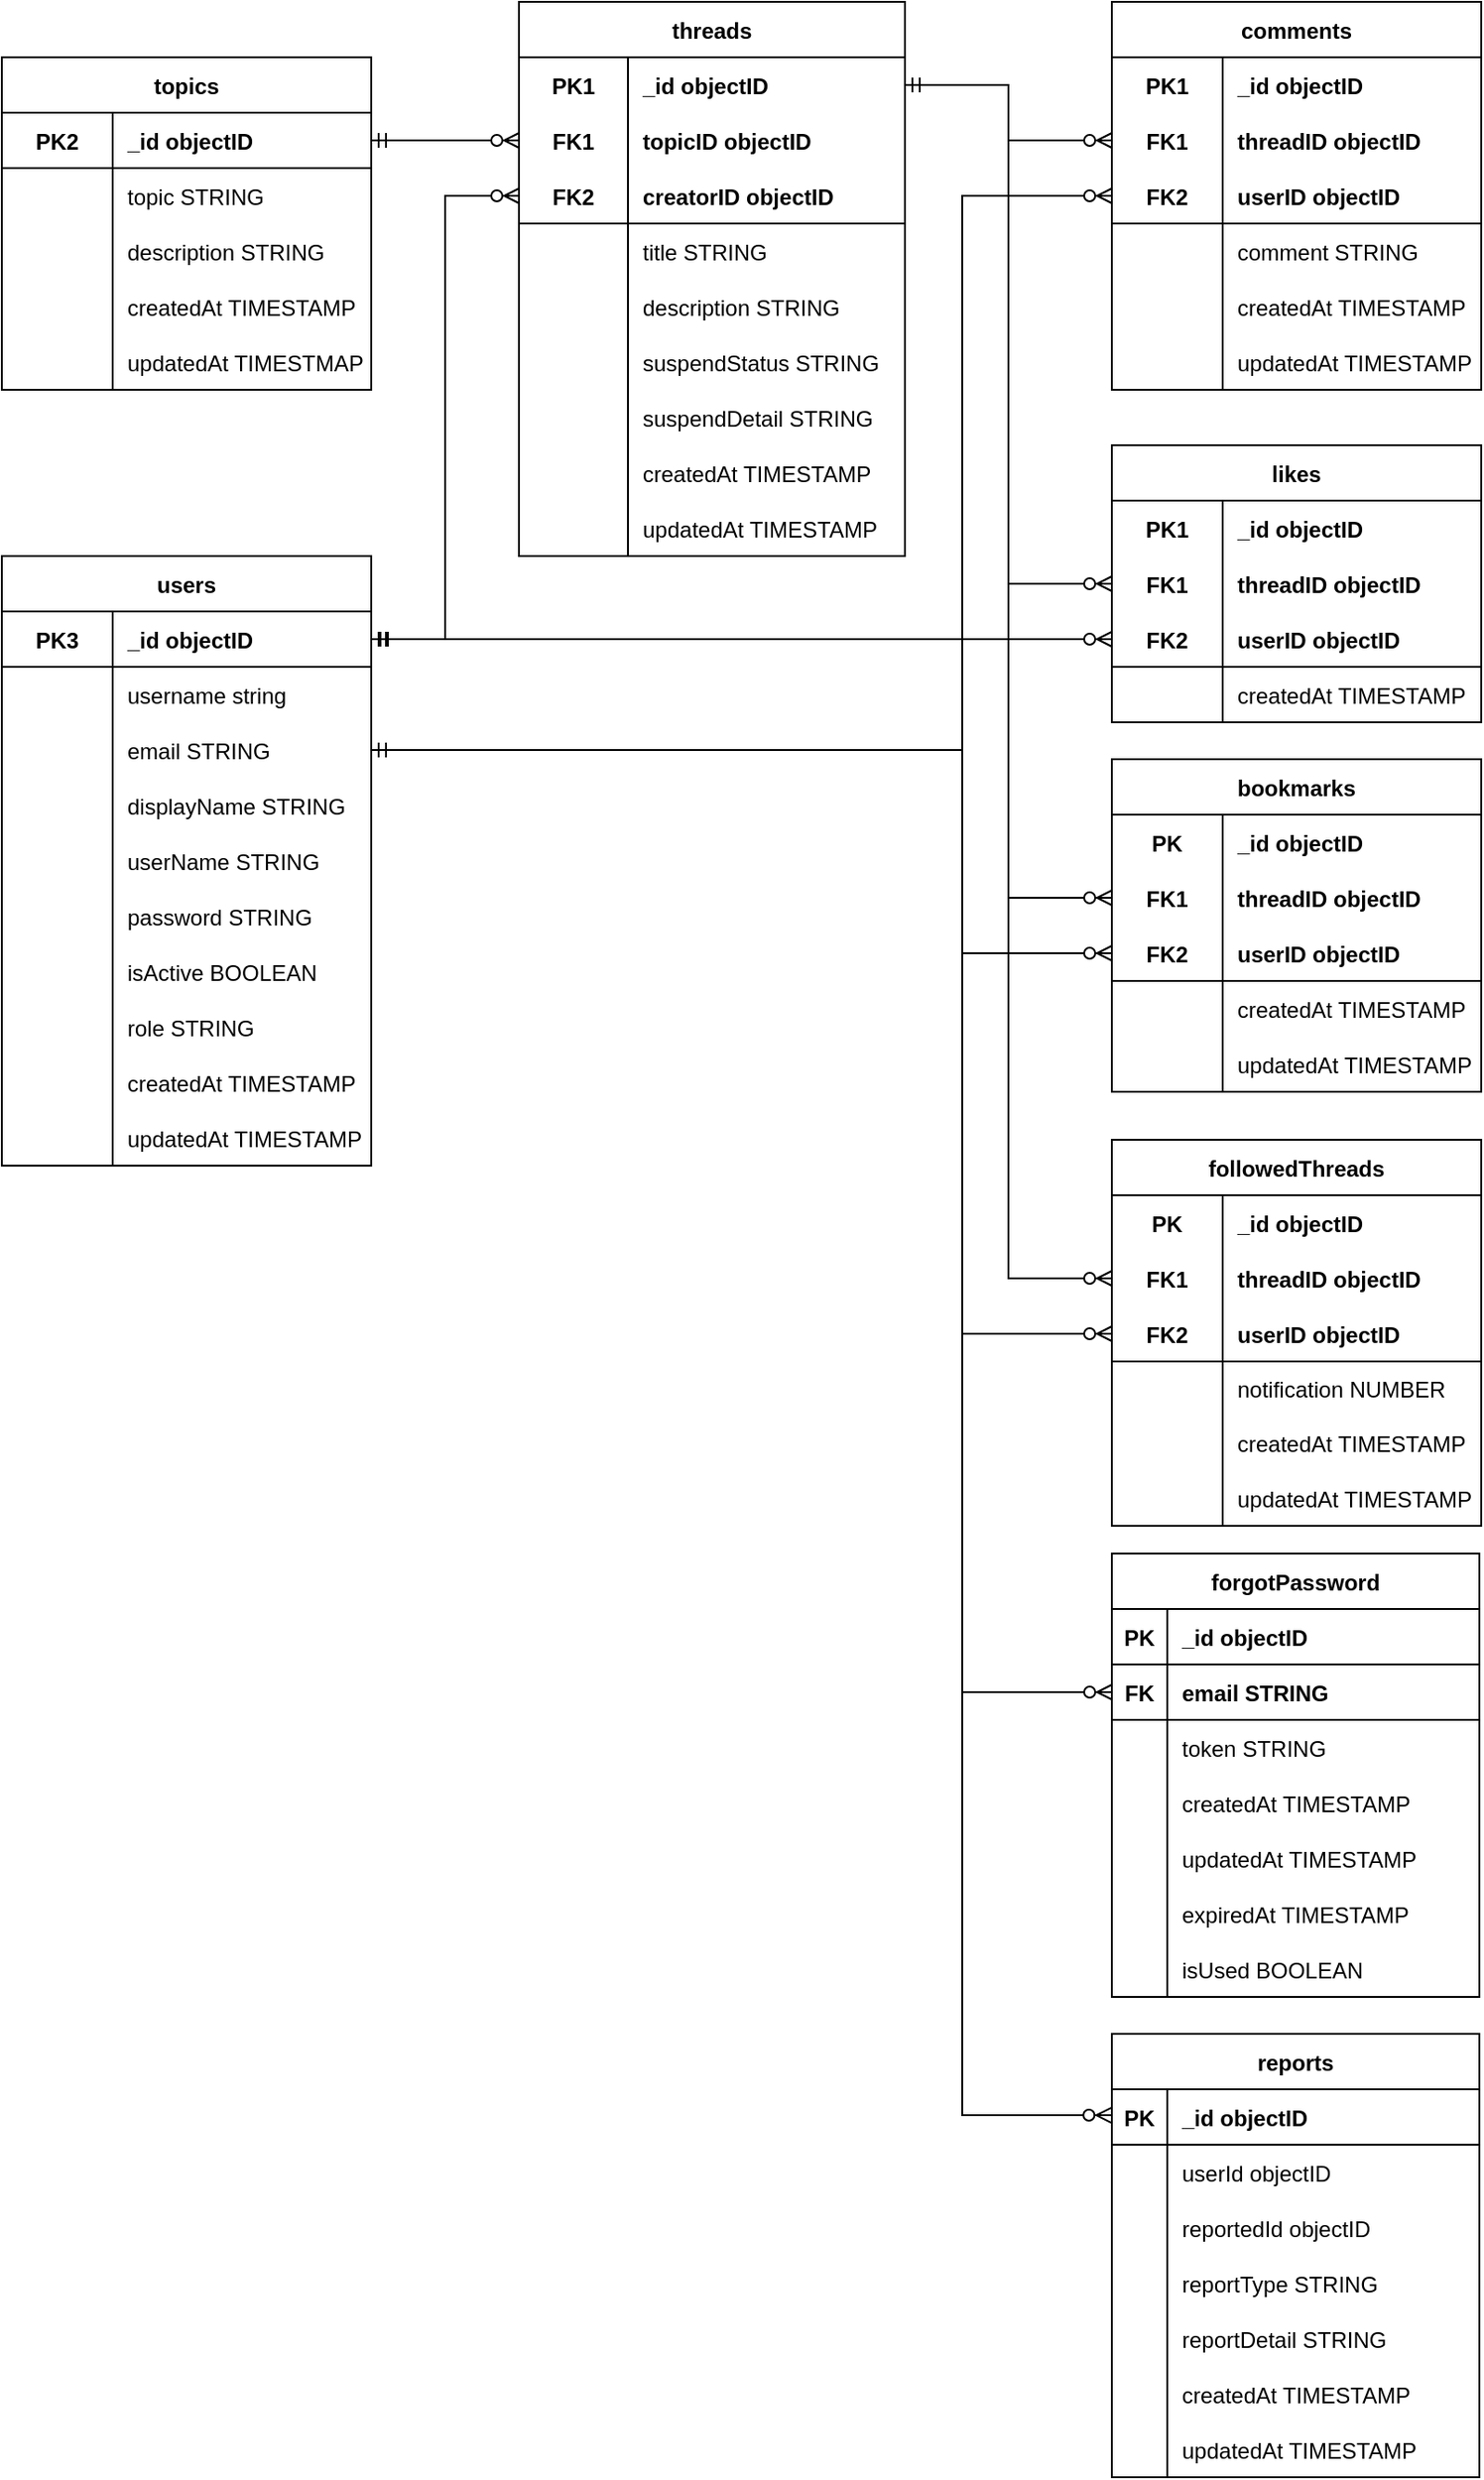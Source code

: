 <mxfile version="20.7.4" type="device"><diagram id="uNsDHlQBe8Yl12UmxiAy" name="Halaman-1"><mxGraphModel dx="2120" dy="1369" grid="1" gridSize="10" guides="1" tooltips="1" connect="1" arrows="1" fold="1" page="1" pageScale="1" pageWidth="1169" pageHeight="1654" math="0" shadow="0"><root><mxCell id="0"/><mxCell id="1" parent="0"/><mxCell id="6IlEe4Fq3LUhr9Z3gKlE-1" value="users" style="shape=table;startSize=30;container=1;collapsible=1;childLayout=tableLayout;fixedRows=1;rowLines=0;fontStyle=1;align=center;resizeLast=1;" parent="1" vertex="1"><mxGeometry x="160" y="470" width="200" height="330" as="geometry"/></mxCell><mxCell id="6IlEe4Fq3LUhr9Z3gKlE-5" value="" style="shape=tableRow;horizontal=0;startSize=0;swimlaneHead=0;swimlaneBody=0;fillColor=none;collapsible=0;dropTarget=0;points=[[0,0.5],[1,0.5]];portConstraint=eastwest;top=0;left=0;right=0;bottom=1;" parent="6IlEe4Fq3LUhr9Z3gKlE-1" vertex="1"><mxGeometry y="30" width="200" height="30" as="geometry"/></mxCell><mxCell id="6IlEe4Fq3LUhr9Z3gKlE-6" value="PK3" style="shape=partialRectangle;connectable=0;fillColor=none;top=0;left=0;bottom=0;right=0;fontStyle=1;overflow=hidden;" parent="6IlEe4Fq3LUhr9Z3gKlE-5" vertex="1"><mxGeometry width="60" height="30" as="geometry"><mxRectangle width="60" height="30" as="alternateBounds"/></mxGeometry></mxCell><mxCell id="6IlEe4Fq3LUhr9Z3gKlE-7" value="_id objectID" style="shape=partialRectangle;connectable=0;fillColor=none;top=0;left=0;bottom=0;right=0;align=left;spacingLeft=6;fontStyle=1;overflow=hidden;" parent="6IlEe4Fq3LUhr9Z3gKlE-5" vertex="1"><mxGeometry x="60" width="140" height="30" as="geometry"><mxRectangle width="140" height="30" as="alternateBounds"/></mxGeometry></mxCell><mxCell id="v8S3prVhiDeS8ys5hjUC-7" value="" style="shape=tableRow;horizontal=0;startSize=0;swimlaneHead=0;swimlaneBody=0;fillColor=none;collapsible=0;dropTarget=0;points=[[0,0.5],[1,0.5]];portConstraint=eastwest;top=0;left=0;right=0;bottom=0;" parent="6IlEe4Fq3LUhr9Z3gKlE-1" vertex="1"><mxGeometry y="60" width="200" height="30" as="geometry"/></mxCell><mxCell id="v8S3prVhiDeS8ys5hjUC-8" value="" style="shape=partialRectangle;connectable=0;fillColor=none;top=0;left=0;bottom=0;right=0;editable=1;overflow=hidden;" parent="v8S3prVhiDeS8ys5hjUC-7" vertex="1"><mxGeometry width="60" height="30" as="geometry"><mxRectangle width="60" height="30" as="alternateBounds"/></mxGeometry></mxCell><mxCell id="v8S3prVhiDeS8ys5hjUC-9" value="username string" style="shape=partialRectangle;connectable=0;fillColor=none;top=0;left=0;bottom=0;right=0;align=left;spacingLeft=6;overflow=hidden;" parent="v8S3prVhiDeS8ys5hjUC-7" vertex="1"><mxGeometry x="60" width="140" height="30" as="geometry"><mxRectangle width="140" height="30" as="alternateBounds"/></mxGeometry></mxCell><mxCell id="v8S3prVhiDeS8ys5hjUC-10" value="" style="shape=tableRow;horizontal=0;startSize=0;swimlaneHead=0;swimlaneBody=0;fillColor=none;collapsible=0;dropTarget=0;points=[[0,0.5],[1,0.5]];portConstraint=eastwest;top=0;left=0;right=0;bottom=0;" parent="6IlEe4Fq3LUhr9Z3gKlE-1" vertex="1"><mxGeometry y="90" width="200" height="30" as="geometry"/></mxCell><mxCell id="v8S3prVhiDeS8ys5hjUC-11" value="" style="shape=partialRectangle;connectable=0;fillColor=none;top=0;left=0;bottom=0;right=0;editable=1;overflow=hidden;" parent="v8S3prVhiDeS8ys5hjUC-10" vertex="1"><mxGeometry width="60" height="30" as="geometry"><mxRectangle width="60" height="30" as="alternateBounds"/></mxGeometry></mxCell><mxCell id="v8S3prVhiDeS8ys5hjUC-12" value="email STRING" style="shape=partialRectangle;connectable=0;fillColor=none;top=0;left=0;bottom=0;right=0;align=left;spacingLeft=6;overflow=hidden;" parent="v8S3prVhiDeS8ys5hjUC-10" vertex="1"><mxGeometry x="60" width="140" height="30" as="geometry"><mxRectangle width="140" height="30" as="alternateBounds"/></mxGeometry></mxCell><mxCell id="6IlEe4Fq3LUhr9Z3gKlE-8" value="" style="shape=tableRow;horizontal=0;startSize=0;swimlaneHead=0;swimlaneBody=0;fillColor=none;collapsible=0;dropTarget=0;points=[[0,0.5],[1,0.5]];portConstraint=eastwest;top=0;left=0;right=0;bottom=0;" parent="6IlEe4Fq3LUhr9Z3gKlE-1" vertex="1"><mxGeometry y="120" width="200" height="30" as="geometry"/></mxCell><mxCell id="6IlEe4Fq3LUhr9Z3gKlE-9" value="" style="shape=partialRectangle;connectable=0;fillColor=none;top=0;left=0;bottom=0;right=0;editable=1;overflow=hidden;" parent="6IlEe4Fq3LUhr9Z3gKlE-8" vertex="1"><mxGeometry width="60" height="30" as="geometry"><mxRectangle width="60" height="30" as="alternateBounds"/></mxGeometry></mxCell><mxCell id="6IlEe4Fq3LUhr9Z3gKlE-10" value="displayName STRING" style="shape=partialRectangle;connectable=0;fillColor=none;top=0;left=0;bottom=0;right=0;align=left;spacingLeft=6;overflow=hidden;" parent="6IlEe4Fq3LUhr9Z3gKlE-8" vertex="1"><mxGeometry x="60" width="140" height="30" as="geometry"><mxRectangle width="140" height="30" as="alternateBounds"/></mxGeometry></mxCell><mxCell id="6IlEe4Fq3LUhr9Z3gKlE-11" value="" style="shape=tableRow;horizontal=0;startSize=0;swimlaneHead=0;swimlaneBody=0;fillColor=none;collapsible=0;dropTarget=0;points=[[0,0.5],[1,0.5]];portConstraint=eastwest;top=0;left=0;right=0;bottom=0;" parent="6IlEe4Fq3LUhr9Z3gKlE-1" vertex="1"><mxGeometry y="150" width="200" height="30" as="geometry"/></mxCell><mxCell id="6IlEe4Fq3LUhr9Z3gKlE-12" value="" style="shape=partialRectangle;connectable=0;fillColor=none;top=0;left=0;bottom=0;right=0;editable=1;overflow=hidden;" parent="6IlEe4Fq3LUhr9Z3gKlE-11" vertex="1"><mxGeometry width="60" height="30" as="geometry"><mxRectangle width="60" height="30" as="alternateBounds"/></mxGeometry></mxCell><mxCell id="6IlEe4Fq3LUhr9Z3gKlE-13" value="userName STRING" style="shape=partialRectangle;connectable=0;fillColor=none;top=0;left=0;bottom=0;right=0;align=left;spacingLeft=6;overflow=hidden;" parent="6IlEe4Fq3LUhr9Z3gKlE-11" vertex="1"><mxGeometry x="60" width="140" height="30" as="geometry"><mxRectangle width="140" height="30" as="alternateBounds"/></mxGeometry></mxCell><mxCell id="6IlEe4Fq3LUhr9Z3gKlE-14" value="" style="shape=tableRow;horizontal=0;startSize=0;swimlaneHead=0;swimlaneBody=0;fillColor=none;collapsible=0;dropTarget=0;points=[[0,0.5],[1,0.5]];portConstraint=eastwest;top=0;left=0;right=0;bottom=0;" parent="6IlEe4Fq3LUhr9Z3gKlE-1" vertex="1"><mxGeometry y="180" width="200" height="30" as="geometry"/></mxCell><mxCell id="6IlEe4Fq3LUhr9Z3gKlE-15" value="" style="shape=partialRectangle;connectable=0;fillColor=none;top=0;left=0;bottom=0;right=0;editable=1;overflow=hidden;" parent="6IlEe4Fq3LUhr9Z3gKlE-14" vertex="1"><mxGeometry width="60" height="30" as="geometry"><mxRectangle width="60" height="30" as="alternateBounds"/></mxGeometry></mxCell><mxCell id="6IlEe4Fq3LUhr9Z3gKlE-16" value="password STRING" style="shape=partialRectangle;connectable=0;fillColor=none;top=0;left=0;bottom=0;right=0;align=left;spacingLeft=6;overflow=hidden;" parent="6IlEe4Fq3LUhr9Z3gKlE-14" vertex="1"><mxGeometry x="60" width="140" height="30" as="geometry"><mxRectangle width="140" height="30" as="alternateBounds"/></mxGeometry></mxCell><mxCell id="6IlEe4Fq3LUhr9Z3gKlE-17" value="" style="shape=tableRow;horizontal=0;startSize=0;swimlaneHead=0;swimlaneBody=0;fillColor=none;collapsible=0;dropTarget=0;points=[[0,0.5],[1,0.5]];portConstraint=eastwest;top=0;left=0;right=0;bottom=0;" parent="6IlEe4Fq3LUhr9Z3gKlE-1" vertex="1"><mxGeometry y="210" width="200" height="30" as="geometry"/></mxCell><mxCell id="6IlEe4Fq3LUhr9Z3gKlE-18" value="" style="shape=partialRectangle;connectable=0;fillColor=none;top=0;left=0;bottom=0;right=0;editable=1;overflow=hidden;" parent="6IlEe4Fq3LUhr9Z3gKlE-17" vertex="1"><mxGeometry width="60" height="30" as="geometry"><mxRectangle width="60" height="30" as="alternateBounds"/></mxGeometry></mxCell><mxCell id="6IlEe4Fq3LUhr9Z3gKlE-19" value="isActive BOOLEAN" style="shape=partialRectangle;connectable=0;fillColor=none;top=0;left=0;bottom=0;right=0;align=left;spacingLeft=6;overflow=hidden;" parent="6IlEe4Fq3LUhr9Z3gKlE-17" vertex="1"><mxGeometry x="60" width="140" height="30" as="geometry"><mxRectangle width="140" height="30" as="alternateBounds"/></mxGeometry></mxCell><mxCell id="6IlEe4Fq3LUhr9Z3gKlE-21" value="" style="shape=tableRow;horizontal=0;startSize=0;swimlaneHead=0;swimlaneBody=0;fillColor=none;collapsible=0;dropTarget=0;points=[[0,0.5],[1,0.5]];portConstraint=eastwest;top=0;left=0;right=0;bottom=0;" parent="6IlEe4Fq3LUhr9Z3gKlE-1" vertex="1"><mxGeometry y="240" width="200" height="30" as="geometry"/></mxCell><mxCell id="6IlEe4Fq3LUhr9Z3gKlE-22" value="" style="shape=partialRectangle;connectable=0;fillColor=none;top=0;left=0;bottom=0;right=0;editable=1;overflow=hidden;" parent="6IlEe4Fq3LUhr9Z3gKlE-21" vertex="1"><mxGeometry width="60" height="30" as="geometry"><mxRectangle width="60" height="30" as="alternateBounds"/></mxGeometry></mxCell><mxCell id="6IlEe4Fq3LUhr9Z3gKlE-23" value="role STRING" style="shape=partialRectangle;connectable=0;fillColor=none;top=0;left=0;bottom=0;right=0;align=left;spacingLeft=6;overflow=hidden;" parent="6IlEe4Fq3LUhr9Z3gKlE-21" vertex="1"><mxGeometry x="60" width="140" height="30" as="geometry"><mxRectangle width="140" height="30" as="alternateBounds"/></mxGeometry></mxCell><mxCell id="6IlEe4Fq3LUhr9Z3gKlE-24" value="" style="shape=tableRow;horizontal=0;startSize=0;swimlaneHead=0;swimlaneBody=0;fillColor=none;collapsible=0;dropTarget=0;points=[[0,0.5],[1,0.5]];portConstraint=eastwest;top=0;left=0;right=0;bottom=0;" parent="6IlEe4Fq3LUhr9Z3gKlE-1" vertex="1"><mxGeometry y="270" width="200" height="30" as="geometry"/></mxCell><mxCell id="6IlEe4Fq3LUhr9Z3gKlE-25" value="" style="shape=partialRectangle;connectable=0;fillColor=none;top=0;left=0;bottom=0;right=0;editable=1;overflow=hidden;" parent="6IlEe4Fq3LUhr9Z3gKlE-24" vertex="1"><mxGeometry width="60" height="30" as="geometry"><mxRectangle width="60" height="30" as="alternateBounds"/></mxGeometry></mxCell><mxCell id="6IlEe4Fq3LUhr9Z3gKlE-26" value="createdAt TIMESTAMP" style="shape=partialRectangle;connectable=0;fillColor=none;top=0;left=0;bottom=0;right=0;align=left;spacingLeft=6;overflow=hidden;" parent="6IlEe4Fq3LUhr9Z3gKlE-24" vertex="1"><mxGeometry x="60" width="140" height="30" as="geometry"><mxRectangle width="140" height="30" as="alternateBounds"/></mxGeometry></mxCell><mxCell id="6IlEe4Fq3LUhr9Z3gKlE-27" value="" style="shape=tableRow;horizontal=0;startSize=0;swimlaneHead=0;swimlaneBody=0;fillColor=none;collapsible=0;dropTarget=0;points=[[0,0.5],[1,0.5]];portConstraint=eastwest;top=0;left=0;right=0;bottom=0;" parent="6IlEe4Fq3LUhr9Z3gKlE-1" vertex="1"><mxGeometry y="300" width="200" height="30" as="geometry"/></mxCell><mxCell id="6IlEe4Fq3LUhr9Z3gKlE-28" value="" style="shape=partialRectangle;connectable=0;fillColor=none;top=0;left=0;bottom=0;right=0;editable=1;overflow=hidden;" parent="6IlEe4Fq3LUhr9Z3gKlE-27" vertex="1"><mxGeometry width="60" height="30" as="geometry"><mxRectangle width="60" height="30" as="alternateBounds"/></mxGeometry></mxCell><mxCell id="6IlEe4Fq3LUhr9Z3gKlE-29" value="updatedAt TIMESTAMP" style="shape=partialRectangle;connectable=0;fillColor=none;top=0;left=0;bottom=0;right=0;align=left;spacingLeft=6;overflow=hidden;" parent="6IlEe4Fq3LUhr9Z3gKlE-27" vertex="1"><mxGeometry x="60" width="140" height="30" as="geometry"><mxRectangle width="140" height="30" as="alternateBounds"/></mxGeometry></mxCell><mxCell id="6IlEe4Fq3LUhr9Z3gKlE-30" value="topics" style="shape=table;startSize=30;container=1;collapsible=1;childLayout=tableLayout;fixedRows=1;rowLines=0;fontStyle=1;align=center;resizeLast=1;" parent="1" vertex="1"><mxGeometry x="160" y="200" width="200" height="180" as="geometry"/></mxCell><mxCell id="6IlEe4Fq3LUhr9Z3gKlE-34" value="" style="shape=tableRow;horizontal=0;startSize=0;swimlaneHead=0;swimlaneBody=0;fillColor=none;collapsible=0;dropTarget=0;points=[[0,0.5],[1,0.5]];portConstraint=eastwest;top=0;left=0;right=0;bottom=1;" parent="6IlEe4Fq3LUhr9Z3gKlE-30" vertex="1"><mxGeometry y="30" width="200" height="30" as="geometry"/></mxCell><mxCell id="6IlEe4Fq3LUhr9Z3gKlE-35" value="PK2" style="shape=partialRectangle;connectable=0;fillColor=none;top=0;left=0;bottom=0;right=0;fontStyle=1;overflow=hidden;" parent="6IlEe4Fq3LUhr9Z3gKlE-34" vertex="1"><mxGeometry width="60" height="30" as="geometry"><mxRectangle width="60" height="30" as="alternateBounds"/></mxGeometry></mxCell><mxCell id="6IlEe4Fq3LUhr9Z3gKlE-36" value="_id objectID" style="shape=partialRectangle;connectable=0;fillColor=none;top=0;left=0;bottom=0;right=0;align=left;spacingLeft=6;fontStyle=1;overflow=hidden;" parent="6IlEe4Fq3LUhr9Z3gKlE-34" vertex="1"><mxGeometry x="60" width="140" height="30" as="geometry"><mxRectangle width="140" height="30" as="alternateBounds"/></mxGeometry></mxCell><mxCell id="v8S3prVhiDeS8ys5hjUC-17" value="" style="shape=tableRow;horizontal=0;startSize=0;swimlaneHead=0;swimlaneBody=0;fillColor=none;collapsible=0;dropTarget=0;points=[[0,0.5],[1,0.5]];portConstraint=eastwest;top=0;left=0;right=0;bottom=0;" parent="6IlEe4Fq3LUhr9Z3gKlE-30" vertex="1"><mxGeometry y="60" width="200" height="30" as="geometry"/></mxCell><mxCell id="v8S3prVhiDeS8ys5hjUC-18" value="" style="shape=partialRectangle;connectable=0;fillColor=none;top=0;left=0;bottom=0;right=0;editable=1;overflow=hidden;" parent="v8S3prVhiDeS8ys5hjUC-17" vertex="1"><mxGeometry width="60" height="30" as="geometry"><mxRectangle width="60" height="30" as="alternateBounds"/></mxGeometry></mxCell><mxCell id="v8S3prVhiDeS8ys5hjUC-19" value="topic STRING" style="shape=partialRectangle;connectable=0;fillColor=none;top=0;left=0;bottom=0;right=0;align=left;spacingLeft=6;overflow=hidden;" parent="v8S3prVhiDeS8ys5hjUC-17" vertex="1"><mxGeometry x="60" width="140" height="30" as="geometry"><mxRectangle width="140" height="30" as="alternateBounds"/></mxGeometry></mxCell><mxCell id="6IlEe4Fq3LUhr9Z3gKlE-37" value="" style="shape=tableRow;horizontal=0;startSize=0;swimlaneHead=0;swimlaneBody=0;fillColor=none;collapsible=0;dropTarget=0;points=[[0,0.5],[1,0.5]];portConstraint=eastwest;top=0;left=0;right=0;bottom=0;" parent="6IlEe4Fq3LUhr9Z3gKlE-30" vertex="1"><mxGeometry y="90" width="200" height="30" as="geometry"/></mxCell><mxCell id="6IlEe4Fq3LUhr9Z3gKlE-38" value="" style="shape=partialRectangle;connectable=0;fillColor=none;top=0;left=0;bottom=0;right=0;editable=1;overflow=hidden;" parent="6IlEe4Fq3LUhr9Z3gKlE-37" vertex="1"><mxGeometry width="60" height="30" as="geometry"><mxRectangle width="60" height="30" as="alternateBounds"/></mxGeometry></mxCell><mxCell id="6IlEe4Fq3LUhr9Z3gKlE-39" value="description STRING" style="shape=partialRectangle;connectable=0;fillColor=none;top=0;left=0;bottom=0;right=0;align=left;spacingLeft=6;overflow=hidden;" parent="6IlEe4Fq3LUhr9Z3gKlE-37" vertex="1"><mxGeometry x="60" width="140" height="30" as="geometry"><mxRectangle width="140" height="30" as="alternateBounds"/></mxGeometry></mxCell><mxCell id="6IlEe4Fq3LUhr9Z3gKlE-40" value="" style="shape=tableRow;horizontal=0;startSize=0;swimlaneHead=0;swimlaneBody=0;fillColor=none;collapsible=0;dropTarget=0;points=[[0,0.5],[1,0.5]];portConstraint=eastwest;top=0;left=0;right=0;bottom=0;" parent="6IlEe4Fq3LUhr9Z3gKlE-30" vertex="1"><mxGeometry y="120" width="200" height="30" as="geometry"/></mxCell><mxCell id="6IlEe4Fq3LUhr9Z3gKlE-41" value="" style="shape=partialRectangle;connectable=0;fillColor=none;top=0;left=0;bottom=0;right=0;editable=1;overflow=hidden;" parent="6IlEe4Fq3LUhr9Z3gKlE-40" vertex="1"><mxGeometry width="60" height="30" as="geometry"><mxRectangle width="60" height="30" as="alternateBounds"/></mxGeometry></mxCell><mxCell id="6IlEe4Fq3LUhr9Z3gKlE-42" value="createdAt TIMESTAMP" style="shape=partialRectangle;connectable=0;fillColor=none;top=0;left=0;bottom=0;right=0;align=left;spacingLeft=6;overflow=hidden;" parent="6IlEe4Fq3LUhr9Z3gKlE-40" vertex="1"><mxGeometry x="60" width="140" height="30" as="geometry"><mxRectangle width="140" height="30" as="alternateBounds"/></mxGeometry></mxCell><mxCell id="6IlEe4Fq3LUhr9Z3gKlE-43" value="" style="shape=tableRow;horizontal=0;startSize=0;swimlaneHead=0;swimlaneBody=0;fillColor=none;collapsible=0;dropTarget=0;points=[[0,0.5],[1,0.5]];portConstraint=eastwest;top=0;left=0;right=0;bottom=0;" parent="6IlEe4Fq3LUhr9Z3gKlE-30" vertex="1"><mxGeometry y="150" width="200" height="30" as="geometry"/></mxCell><mxCell id="6IlEe4Fq3LUhr9Z3gKlE-44" value="" style="shape=partialRectangle;connectable=0;fillColor=none;top=0;left=0;bottom=0;right=0;editable=1;overflow=hidden;" parent="6IlEe4Fq3LUhr9Z3gKlE-43" vertex="1"><mxGeometry width="60" height="30" as="geometry"><mxRectangle width="60" height="30" as="alternateBounds"/></mxGeometry></mxCell><mxCell id="6IlEe4Fq3LUhr9Z3gKlE-45" value="updatedAt TIMESTMAP" style="shape=partialRectangle;connectable=0;fillColor=none;top=0;left=0;bottom=0;right=0;align=left;spacingLeft=6;overflow=hidden;" parent="6IlEe4Fq3LUhr9Z3gKlE-43" vertex="1"><mxGeometry x="60" width="140" height="30" as="geometry"><mxRectangle width="140" height="30" as="alternateBounds"/></mxGeometry></mxCell><mxCell id="6IlEe4Fq3LUhr9Z3gKlE-46" value="threads" style="shape=table;startSize=30;container=1;collapsible=1;childLayout=tableLayout;fixedRows=1;rowLines=0;fontStyle=1;align=center;resizeLast=1;" parent="1" vertex="1"><mxGeometry x="440" y="170" width="209" height="300" as="geometry"/></mxCell><mxCell id="7SQW624hq8GCW_ackfh9-20" value="" style="shape=tableRow;horizontal=0;startSize=0;swimlaneHead=0;swimlaneBody=0;fillColor=none;collapsible=0;dropTarget=0;points=[[0,0.5],[1,0.5]];portConstraint=eastwest;top=0;left=0;right=0;bottom=0;" parent="6IlEe4Fq3LUhr9Z3gKlE-46" vertex="1"><mxGeometry y="30" width="209" height="30" as="geometry"/></mxCell><mxCell id="7SQW624hq8GCW_ackfh9-21" value="PK1" style="shape=partialRectangle;connectable=0;fillColor=none;top=0;left=0;bottom=0;right=0;fontStyle=1;overflow=hidden;" parent="7SQW624hq8GCW_ackfh9-20" vertex="1"><mxGeometry width="59" height="30" as="geometry"><mxRectangle width="59" height="30" as="alternateBounds"/></mxGeometry></mxCell><mxCell id="7SQW624hq8GCW_ackfh9-22" value="_id objectID" style="shape=partialRectangle;connectable=0;fillColor=none;top=0;left=0;bottom=0;right=0;align=left;spacingLeft=6;fontStyle=1;overflow=hidden;" parent="7SQW624hq8GCW_ackfh9-20" vertex="1"><mxGeometry x="59" width="150" height="30" as="geometry"><mxRectangle width="150" height="30" as="alternateBounds"/></mxGeometry></mxCell><mxCell id="6IlEe4Fq3LUhr9Z3gKlE-126" value="" style="shape=tableRow;horizontal=0;startSize=0;swimlaneHead=0;swimlaneBody=0;fillColor=none;collapsible=0;dropTarget=0;points=[[0,0.5],[1,0.5]];portConstraint=eastwest;top=0;left=0;right=0;bottom=0;" parent="6IlEe4Fq3LUhr9Z3gKlE-46" vertex="1"><mxGeometry y="60" width="209" height="30" as="geometry"/></mxCell><mxCell id="6IlEe4Fq3LUhr9Z3gKlE-127" value="FK1" style="shape=partialRectangle;connectable=0;fillColor=none;top=0;left=0;bottom=0;right=0;fontStyle=1;overflow=hidden;" parent="6IlEe4Fq3LUhr9Z3gKlE-126" vertex="1"><mxGeometry width="59" height="30" as="geometry"><mxRectangle width="59" height="30" as="alternateBounds"/></mxGeometry></mxCell><mxCell id="6IlEe4Fq3LUhr9Z3gKlE-128" value="topicID objectID" style="shape=partialRectangle;connectable=0;fillColor=none;top=0;left=0;bottom=0;right=0;align=left;spacingLeft=6;fontStyle=1;overflow=hidden;" parent="6IlEe4Fq3LUhr9Z3gKlE-126" vertex="1"><mxGeometry x="59" width="150" height="30" as="geometry"><mxRectangle width="150" height="30" as="alternateBounds"/></mxGeometry></mxCell><mxCell id="6IlEe4Fq3LUhr9Z3gKlE-50" value="" style="shape=tableRow;horizontal=0;startSize=0;swimlaneHead=0;swimlaneBody=0;fillColor=none;collapsible=0;dropTarget=0;points=[[0,0.5],[1,0.5]];portConstraint=eastwest;top=0;left=0;right=0;bottom=1;" parent="6IlEe4Fq3LUhr9Z3gKlE-46" vertex="1"><mxGeometry y="90" width="209" height="30" as="geometry"/></mxCell><mxCell id="6IlEe4Fq3LUhr9Z3gKlE-51" value="FK2" style="shape=partialRectangle;connectable=0;fillColor=none;top=0;left=0;bottom=0;right=0;fontStyle=1;overflow=hidden;" parent="6IlEe4Fq3LUhr9Z3gKlE-50" vertex="1"><mxGeometry width="59" height="30" as="geometry"><mxRectangle width="59" height="30" as="alternateBounds"/></mxGeometry></mxCell><mxCell id="6IlEe4Fq3LUhr9Z3gKlE-52" value="creatorID objectID" style="shape=partialRectangle;connectable=0;fillColor=none;top=0;left=0;bottom=0;right=0;align=left;spacingLeft=6;fontStyle=1;overflow=hidden;" parent="6IlEe4Fq3LUhr9Z3gKlE-50" vertex="1"><mxGeometry x="59" width="150" height="30" as="geometry"><mxRectangle width="150" height="30" as="alternateBounds"/></mxGeometry></mxCell><mxCell id="6IlEe4Fq3LUhr9Z3gKlE-129" value="" style="shape=tableRow;horizontal=0;startSize=0;swimlaneHead=0;swimlaneBody=0;fillColor=none;collapsible=0;dropTarget=0;points=[[0,0.5],[1,0.5]];portConstraint=eastwest;top=0;left=0;right=0;bottom=0;" parent="6IlEe4Fq3LUhr9Z3gKlE-46" vertex="1"><mxGeometry y="120" width="209" height="30" as="geometry"/></mxCell><mxCell id="6IlEe4Fq3LUhr9Z3gKlE-130" value="" style="shape=partialRectangle;connectable=0;fillColor=none;top=0;left=0;bottom=0;right=0;editable=1;overflow=hidden;" parent="6IlEe4Fq3LUhr9Z3gKlE-129" vertex="1"><mxGeometry width="59" height="30" as="geometry"><mxRectangle width="59" height="30" as="alternateBounds"/></mxGeometry></mxCell><mxCell id="6IlEe4Fq3LUhr9Z3gKlE-131" value="title STRING" style="shape=partialRectangle;connectable=0;fillColor=none;top=0;left=0;bottom=0;right=0;align=left;spacingLeft=6;overflow=hidden;" parent="6IlEe4Fq3LUhr9Z3gKlE-129" vertex="1"><mxGeometry x="59" width="150" height="30" as="geometry"><mxRectangle width="150" height="30" as="alternateBounds"/></mxGeometry></mxCell><mxCell id="6IlEe4Fq3LUhr9Z3gKlE-53" value="" style="shape=tableRow;horizontal=0;startSize=0;swimlaneHead=0;swimlaneBody=0;fillColor=none;collapsible=0;dropTarget=0;points=[[0,0.5],[1,0.5]];portConstraint=eastwest;top=0;left=0;right=0;bottom=0;" parent="6IlEe4Fq3LUhr9Z3gKlE-46" vertex="1"><mxGeometry y="150" width="209" height="30" as="geometry"/></mxCell><mxCell id="6IlEe4Fq3LUhr9Z3gKlE-54" value="" style="shape=partialRectangle;connectable=0;fillColor=none;top=0;left=0;bottom=0;right=0;editable=1;overflow=hidden;" parent="6IlEe4Fq3LUhr9Z3gKlE-53" vertex="1"><mxGeometry width="59" height="30" as="geometry"><mxRectangle width="59" height="30" as="alternateBounds"/></mxGeometry></mxCell><mxCell id="6IlEe4Fq3LUhr9Z3gKlE-55" value="description STRING" style="shape=partialRectangle;connectable=0;fillColor=none;top=0;left=0;bottom=0;right=0;align=left;spacingLeft=6;overflow=hidden;" parent="6IlEe4Fq3LUhr9Z3gKlE-53" vertex="1"><mxGeometry x="59" width="150" height="30" as="geometry"><mxRectangle width="150" height="30" as="alternateBounds"/></mxGeometry></mxCell><mxCell id="6IlEe4Fq3LUhr9Z3gKlE-136" value="" style="shape=tableRow;horizontal=0;startSize=0;swimlaneHead=0;swimlaneBody=0;fillColor=none;collapsible=0;dropTarget=0;points=[[0,0.5],[1,0.5]];portConstraint=eastwest;top=0;left=0;right=0;bottom=0;" parent="6IlEe4Fq3LUhr9Z3gKlE-46" vertex="1"><mxGeometry y="180" width="209" height="30" as="geometry"/></mxCell><mxCell id="6IlEe4Fq3LUhr9Z3gKlE-137" value="" style="shape=partialRectangle;connectable=0;fillColor=none;top=0;left=0;bottom=0;right=0;editable=1;overflow=hidden;" parent="6IlEe4Fq3LUhr9Z3gKlE-136" vertex="1"><mxGeometry width="59" height="30" as="geometry"><mxRectangle width="59" height="30" as="alternateBounds"/></mxGeometry></mxCell><mxCell id="6IlEe4Fq3LUhr9Z3gKlE-138" value="suspendStatus STRING" style="shape=partialRectangle;connectable=0;fillColor=none;top=0;left=0;bottom=0;right=0;align=left;spacingLeft=6;overflow=hidden;" parent="6IlEe4Fq3LUhr9Z3gKlE-136" vertex="1"><mxGeometry x="59" width="150" height="30" as="geometry"><mxRectangle width="150" height="30" as="alternateBounds"/></mxGeometry></mxCell><mxCell id="eP6I33QYUQJp42iE_7VT-7" value="" style="shape=tableRow;horizontal=0;startSize=0;swimlaneHead=0;swimlaneBody=0;fillColor=none;collapsible=0;dropTarget=0;points=[[0,0.5],[1,0.5]];portConstraint=eastwest;top=0;left=0;right=0;bottom=0;" parent="6IlEe4Fq3LUhr9Z3gKlE-46" vertex="1"><mxGeometry y="210" width="209" height="30" as="geometry"/></mxCell><mxCell id="eP6I33QYUQJp42iE_7VT-8" value="" style="shape=partialRectangle;connectable=0;fillColor=none;top=0;left=0;bottom=0;right=0;editable=1;overflow=hidden;" parent="eP6I33QYUQJp42iE_7VT-7" vertex="1"><mxGeometry width="59" height="30" as="geometry"><mxRectangle width="59" height="30" as="alternateBounds"/></mxGeometry></mxCell><mxCell id="eP6I33QYUQJp42iE_7VT-9" value="suspendDetail STRING" style="shape=partialRectangle;connectable=0;fillColor=none;top=0;left=0;bottom=0;right=0;align=left;spacingLeft=6;overflow=hidden;" parent="eP6I33QYUQJp42iE_7VT-7" vertex="1"><mxGeometry x="59" width="150" height="30" as="geometry"><mxRectangle width="150" height="30" as="alternateBounds"/></mxGeometry></mxCell><mxCell id="6IlEe4Fq3LUhr9Z3gKlE-56" value="" style="shape=tableRow;horizontal=0;startSize=0;swimlaneHead=0;swimlaneBody=0;fillColor=none;collapsible=0;dropTarget=0;points=[[0,0.5],[1,0.5]];portConstraint=eastwest;top=0;left=0;right=0;bottom=0;" parent="6IlEe4Fq3LUhr9Z3gKlE-46" vertex="1"><mxGeometry y="240" width="209" height="30" as="geometry"/></mxCell><mxCell id="6IlEe4Fq3LUhr9Z3gKlE-57" value="" style="shape=partialRectangle;connectable=0;fillColor=none;top=0;left=0;bottom=0;right=0;editable=1;overflow=hidden;" parent="6IlEe4Fq3LUhr9Z3gKlE-56" vertex="1"><mxGeometry width="59" height="30" as="geometry"><mxRectangle width="59" height="30" as="alternateBounds"/></mxGeometry></mxCell><mxCell id="6IlEe4Fq3LUhr9Z3gKlE-58" value="createdAt TIMESTAMP" style="shape=partialRectangle;connectable=0;fillColor=none;top=0;left=0;bottom=0;right=0;align=left;spacingLeft=6;overflow=hidden;" parent="6IlEe4Fq3LUhr9Z3gKlE-56" vertex="1"><mxGeometry x="59" width="150" height="30" as="geometry"><mxRectangle width="150" height="30" as="alternateBounds"/></mxGeometry></mxCell><mxCell id="6IlEe4Fq3LUhr9Z3gKlE-59" value="" style="shape=tableRow;horizontal=0;startSize=0;swimlaneHead=0;swimlaneBody=0;fillColor=none;collapsible=0;dropTarget=0;points=[[0,0.5],[1,0.5]];portConstraint=eastwest;top=0;left=0;right=0;bottom=0;" parent="6IlEe4Fq3LUhr9Z3gKlE-46" vertex="1"><mxGeometry y="270" width="209" height="30" as="geometry"/></mxCell><mxCell id="6IlEe4Fq3LUhr9Z3gKlE-60" value="" style="shape=partialRectangle;connectable=0;fillColor=none;top=0;left=0;bottom=0;right=0;editable=1;overflow=hidden;" parent="6IlEe4Fq3LUhr9Z3gKlE-59" vertex="1"><mxGeometry width="59" height="30" as="geometry"><mxRectangle width="59" height="30" as="alternateBounds"/></mxGeometry></mxCell><mxCell id="6IlEe4Fq3LUhr9Z3gKlE-61" value="updatedAt TIMESTAMP" style="shape=partialRectangle;connectable=0;fillColor=none;top=0;left=0;bottom=0;right=0;align=left;spacingLeft=6;overflow=hidden;" parent="6IlEe4Fq3LUhr9Z3gKlE-59" vertex="1"><mxGeometry x="59" width="150" height="30" as="geometry"><mxRectangle width="150" height="30" as="alternateBounds"/></mxGeometry></mxCell><mxCell id="6IlEe4Fq3LUhr9Z3gKlE-70" value="" style="edgeStyle=orthogonalEdgeStyle;fontSize=12;html=1;endArrow=ERzeroToMany;startArrow=ERmandOne;rounded=0;exitX=1;exitY=0.5;exitDx=0;exitDy=0;entryX=0;entryY=0.5;entryDx=0;entryDy=0;" parent="1" source="6IlEe4Fq3LUhr9Z3gKlE-34" target="6IlEe4Fq3LUhr9Z3gKlE-126" edge="1"><mxGeometry width="100" height="100" relative="1" as="geometry"><mxPoint x="575" y="565" as="sourcePoint"/><mxPoint x="675" y="465" as="targetPoint"/><Array as="points"><mxPoint x="390" y="245"/><mxPoint x="390" y="245"/></Array></mxGeometry></mxCell><mxCell id="6IlEe4Fq3LUhr9Z3gKlE-77" value="comments" style="shape=table;startSize=30;container=1;collapsible=1;childLayout=tableLayout;fixedRows=1;rowLines=0;fontStyle=1;align=center;resizeLast=1;" parent="1" vertex="1"><mxGeometry x="761" y="170" width="200" height="210" as="geometry"/></mxCell><mxCell id="7SQW624hq8GCW_ackfh9-23" value="" style="shape=tableRow;horizontal=0;startSize=0;swimlaneHead=0;swimlaneBody=0;fillColor=none;collapsible=0;dropTarget=0;points=[[0,0.5],[1,0.5]];portConstraint=eastwest;top=0;left=0;right=0;bottom=0;" parent="6IlEe4Fq3LUhr9Z3gKlE-77" vertex="1"><mxGeometry y="30" width="200" height="30" as="geometry"/></mxCell><mxCell id="7SQW624hq8GCW_ackfh9-24" value="PK1" style="shape=partialRectangle;connectable=0;fillColor=none;top=0;left=0;bottom=0;right=0;fontStyle=1;overflow=hidden;" parent="7SQW624hq8GCW_ackfh9-23" vertex="1"><mxGeometry width="60" height="30" as="geometry"><mxRectangle width="60" height="30" as="alternateBounds"/></mxGeometry></mxCell><mxCell id="7SQW624hq8GCW_ackfh9-25" value="_id objectID" style="shape=partialRectangle;connectable=0;fillColor=none;top=0;left=0;bottom=0;right=0;align=left;spacingLeft=6;fontStyle=1;overflow=hidden;" parent="7SQW624hq8GCW_ackfh9-23" vertex="1"><mxGeometry x="60" width="140" height="30" as="geometry"><mxRectangle width="140" height="30" as="alternateBounds"/></mxGeometry></mxCell><mxCell id="mmd-dnO366NVvvbsNXHX-23" value="" style="shape=tableRow;horizontal=0;startSize=0;swimlaneHead=0;swimlaneBody=0;fillColor=none;collapsible=0;dropTarget=0;points=[[0,0.5],[1,0.5]];portConstraint=eastwest;top=0;left=0;right=0;bottom=0;" parent="6IlEe4Fq3LUhr9Z3gKlE-77" vertex="1"><mxGeometry y="60" width="200" height="30" as="geometry"/></mxCell><mxCell id="mmd-dnO366NVvvbsNXHX-24" value="FK1" style="shape=partialRectangle;connectable=0;fillColor=none;top=0;left=0;bottom=0;right=0;fontStyle=1;overflow=hidden;" parent="mmd-dnO366NVvvbsNXHX-23" vertex="1"><mxGeometry width="60" height="30" as="geometry"><mxRectangle width="60" height="30" as="alternateBounds"/></mxGeometry></mxCell><mxCell id="mmd-dnO366NVvvbsNXHX-25" value="threadID objectID" style="shape=partialRectangle;connectable=0;fillColor=none;top=0;left=0;bottom=0;right=0;align=left;spacingLeft=6;fontStyle=1;overflow=hidden;" parent="mmd-dnO366NVvvbsNXHX-23" vertex="1"><mxGeometry x="60" width="140" height="30" as="geometry"><mxRectangle width="140" height="30" as="alternateBounds"/></mxGeometry></mxCell><mxCell id="6IlEe4Fq3LUhr9Z3gKlE-81" value="" style="shape=tableRow;horizontal=0;startSize=0;swimlaneHead=0;swimlaneBody=0;fillColor=none;collapsible=0;dropTarget=0;points=[[0,0.5],[1,0.5]];portConstraint=eastwest;top=0;left=0;right=0;bottom=1;" parent="6IlEe4Fq3LUhr9Z3gKlE-77" vertex="1"><mxGeometry y="90" width="200" height="30" as="geometry"/></mxCell><mxCell id="6IlEe4Fq3LUhr9Z3gKlE-82" value="FK2" style="shape=partialRectangle;connectable=0;fillColor=none;top=0;left=0;bottom=0;right=0;fontStyle=1;overflow=hidden;" parent="6IlEe4Fq3LUhr9Z3gKlE-81" vertex="1"><mxGeometry width="60" height="30" as="geometry"><mxRectangle width="60" height="30" as="alternateBounds"/></mxGeometry></mxCell><mxCell id="6IlEe4Fq3LUhr9Z3gKlE-83" value="userID objectID" style="shape=partialRectangle;connectable=0;fillColor=none;top=0;left=0;bottom=0;right=0;align=left;spacingLeft=6;fontStyle=1;overflow=hidden;" parent="6IlEe4Fq3LUhr9Z3gKlE-81" vertex="1"><mxGeometry x="60" width="140" height="30" as="geometry"><mxRectangle width="140" height="30" as="alternateBounds"/></mxGeometry></mxCell><mxCell id="6IlEe4Fq3LUhr9Z3gKlE-84" value="" style="shape=tableRow;horizontal=0;startSize=0;swimlaneHead=0;swimlaneBody=0;fillColor=none;collapsible=0;dropTarget=0;points=[[0,0.5],[1,0.5]];portConstraint=eastwest;top=0;left=0;right=0;bottom=0;" parent="6IlEe4Fq3LUhr9Z3gKlE-77" vertex="1"><mxGeometry y="120" width="200" height="30" as="geometry"/></mxCell><mxCell id="6IlEe4Fq3LUhr9Z3gKlE-85" value="" style="shape=partialRectangle;connectable=0;fillColor=none;top=0;left=0;bottom=0;right=0;editable=1;overflow=hidden;" parent="6IlEe4Fq3LUhr9Z3gKlE-84" vertex="1"><mxGeometry width="60" height="30" as="geometry"><mxRectangle width="60" height="30" as="alternateBounds"/></mxGeometry></mxCell><mxCell id="6IlEe4Fq3LUhr9Z3gKlE-86" value="comment STRING" style="shape=partialRectangle;connectable=0;fillColor=none;top=0;left=0;bottom=0;right=0;align=left;spacingLeft=6;overflow=hidden;" parent="6IlEe4Fq3LUhr9Z3gKlE-84" vertex="1"><mxGeometry x="60" width="140" height="30" as="geometry"><mxRectangle width="140" height="30" as="alternateBounds"/></mxGeometry></mxCell><mxCell id="6IlEe4Fq3LUhr9Z3gKlE-87" value="" style="shape=tableRow;horizontal=0;startSize=0;swimlaneHead=0;swimlaneBody=0;fillColor=none;collapsible=0;dropTarget=0;points=[[0,0.5],[1,0.5]];portConstraint=eastwest;top=0;left=0;right=0;bottom=0;" parent="6IlEe4Fq3LUhr9Z3gKlE-77" vertex="1"><mxGeometry y="150" width="200" height="30" as="geometry"/></mxCell><mxCell id="6IlEe4Fq3LUhr9Z3gKlE-88" value="" style="shape=partialRectangle;connectable=0;fillColor=none;top=0;left=0;bottom=0;right=0;editable=1;overflow=hidden;" parent="6IlEe4Fq3LUhr9Z3gKlE-87" vertex="1"><mxGeometry width="60" height="30" as="geometry"><mxRectangle width="60" height="30" as="alternateBounds"/></mxGeometry></mxCell><mxCell id="6IlEe4Fq3LUhr9Z3gKlE-89" value="createdAt TIMESTAMP" style="shape=partialRectangle;connectable=0;fillColor=none;top=0;left=0;bottom=0;right=0;align=left;spacingLeft=6;overflow=hidden;" parent="6IlEe4Fq3LUhr9Z3gKlE-87" vertex="1"><mxGeometry x="60" width="140" height="30" as="geometry"><mxRectangle width="140" height="30" as="alternateBounds"/></mxGeometry></mxCell><mxCell id="6IlEe4Fq3LUhr9Z3gKlE-122" value="" style="shape=tableRow;horizontal=0;startSize=0;swimlaneHead=0;swimlaneBody=0;fillColor=none;collapsible=0;dropTarget=0;points=[[0,0.5],[1,0.5]];portConstraint=eastwest;top=0;left=0;right=0;bottom=0;" parent="6IlEe4Fq3LUhr9Z3gKlE-77" vertex="1"><mxGeometry y="180" width="200" height="30" as="geometry"/></mxCell><mxCell id="6IlEe4Fq3LUhr9Z3gKlE-123" value="" style="shape=partialRectangle;connectable=0;fillColor=none;top=0;left=0;bottom=0;right=0;editable=1;overflow=hidden;" parent="6IlEe4Fq3LUhr9Z3gKlE-122" vertex="1"><mxGeometry width="60" height="30" as="geometry"><mxRectangle width="60" height="30" as="alternateBounds"/></mxGeometry></mxCell><mxCell id="6IlEe4Fq3LUhr9Z3gKlE-124" value="updatedAt TIMESTAMP" style="shape=partialRectangle;connectable=0;fillColor=none;top=0;left=0;bottom=0;right=0;align=left;spacingLeft=6;overflow=hidden;" parent="6IlEe4Fq3LUhr9Z3gKlE-122" vertex="1"><mxGeometry x="60" width="140" height="30" as="geometry"><mxRectangle width="140" height="30" as="alternateBounds"/></mxGeometry></mxCell><mxCell id="6IlEe4Fq3LUhr9Z3gKlE-90" value="bookmarks" style="shape=table;startSize=30;container=1;collapsible=1;childLayout=tableLayout;fixedRows=1;rowLines=0;fontStyle=1;align=center;resizeLast=1;" parent="1" vertex="1"><mxGeometry x="761" y="580" width="200" height="180" as="geometry"/></mxCell><mxCell id="7SQW624hq8GCW_ackfh9-4" value="" style="shape=tableRow;horizontal=0;startSize=0;swimlaneHead=0;swimlaneBody=0;fillColor=none;collapsible=0;dropTarget=0;points=[[0,0.5],[1,0.5]];portConstraint=eastwest;top=0;left=0;right=0;bottom=0;" parent="6IlEe4Fq3LUhr9Z3gKlE-90" vertex="1"><mxGeometry y="30" width="200" height="30" as="geometry"/></mxCell><mxCell id="7SQW624hq8GCW_ackfh9-5" value="PK" style="shape=partialRectangle;connectable=0;fillColor=none;top=0;left=0;bottom=0;right=0;fontStyle=1;overflow=hidden;" parent="7SQW624hq8GCW_ackfh9-4" vertex="1"><mxGeometry width="60" height="30" as="geometry"><mxRectangle width="60" height="30" as="alternateBounds"/></mxGeometry></mxCell><mxCell id="7SQW624hq8GCW_ackfh9-6" value="_id objectID" style="shape=partialRectangle;connectable=0;fillColor=none;top=0;left=0;bottom=0;right=0;align=left;spacingLeft=6;fontStyle=1;overflow=hidden;" parent="7SQW624hq8GCW_ackfh9-4" vertex="1"><mxGeometry x="60" width="140" height="30" as="geometry"><mxRectangle width="140" height="30" as="alternateBounds"/></mxGeometry></mxCell><mxCell id="v8S3prVhiDeS8ys5hjUC-4" value="" style="shape=tableRow;horizontal=0;startSize=0;swimlaneHead=0;swimlaneBody=0;fillColor=none;collapsible=0;dropTarget=0;points=[[0,0.5],[1,0.5]];portConstraint=eastwest;top=0;left=0;right=0;bottom=0;" parent="6IlEe4Fq3LUhr9Z3gKlE-90" vertex="1"><mxGeometry y="60" width="200" height="30" as="geometry"/></mxCell><mxCell id="v8S3prVhiDeS8ys5hjUC-5" value="FK1" style="shape=partialRectangle;connectable=0;fillColor=none;top=0;left=0;bottom=0;right=0;fontStyle=1;overflow=hidden;" parent="v8S3prVhiDeS8ys5hjUC-4" vertex="1"><mxGeometry width="60" height="30" as="geometry"><mxRectangle width="60" height="30" as="alternateBounds"/></mxGeometry></mxCell><mxCell id="v8S3prVhiDeS8ys5hjUC-6" value="threadID objectID" style="shape=partialRectangle;connectable=0;fillColor=none;top=0;left=0;bottom=0;right=0;align=left;spacingLeft=6;fontStyle=1;overflow=hidden;" parent="v8S3prVhiDeS8ys5hjUC-4" vertex="1"><mxGeometry x="60" width="140" height="30" as="geometry"><mxRectangle width="140" height="30" as="alternateBounds"/></mxGeometry></mxCell><mxCell id="6IlEe4Fq3LUhr9Z3gKlE-94" value="" style="shape=tableRow;horizontal=0;startSize=0;swimlaneHead=0;swimlaneBody=0;fillColor=none;collapsible=0;dropTarget=0;points=[[0,0.5],[1,0.5]];portConstraint=eastwest;top=0;left=0;right=0;bottom=1;" parent="6IlEe4Fq3LUhr9Z3gKlE-90" vertex="1"><mxGeometry y="90" width="200" height="30" as="geometry"/></mxCell><mxCell id="6IlEe4Fq3LUhr9Z3gKlE-95" value="FK2" style="shape=partialRectangle;connectable=0;fillColor=none;top=0;left=0;bottom=0;right=0;fontStyle=1;overflow=hidden;" parent="6IlEe4Fq3LUhr9Z3gKlE-94" vertex="1"><mxGeometry width="60" height="30" as="geometry"><mxRectangle width="60" height="30" as="alternateBounds"/></mxGeometry></mxCell><mxCell id="6IlEe4Fq3LUhr9Z3gKlE-96" value="userID objectID" style="shape=partialRectangle;connectable=0;fillColor=none;top=0;left=0;bottom=0;right=0;align=left;spacingLeft=6;fontStyle=1;overflow=hidden;" parent="6IlEe4Fq3LUhr9Z3gKlE-94" vertex="1"><mxGeometry x="60" width="140" height="30" as="geometry"><mxRectangle width="140" height="30" as="alternateBounds"/></mxGeometry></mxCell><mxCell id="6IlEe4Fq3LUhr9Z3gKlE-100" value="" style="shape=tableRow;horizontal=0;startSize=0;swimlaneHead=0;swimlaneBody=0;fillColor=none;collapsible=0;dropTarget=0;points=[[0,0.5],[1,0.5]];portConstraint=eastwest;top=0;left=0;right=0;bottom=0;" parent="6IlEe4Fq3LUhr9Z3gKlE-90" vertex="1"><mxGeometry y="120" width="200" height="30" as="geometry"/></mxCell><mxCell id="6IlEe4Fq3LUhr9Z3gKlE-101" value="" style="shape=partialRectangle;connectable=0;fillColor=none;top=0;left=0;bottom=0;right=0;editable=1;overflow=hidden;" parent="6IlEe4Fq3LUhr9Z3gKlE-100" vertex="1"><mxGeometry width="60" height="30" as="geometry"><mxRectangle width="60" height="30" as="alternateBounds"/></mxGeometry></mxCell><mxCell id="6IlEe4Fq3LUhr9Z3gKlE-102" value="createdAt TIMESTAMP" style="shape=partialRectangle;connectable=0;fillColor=none;top=0;left=0;bottom=0;right=0;align=left;spacingLeft=6;overflow=hidden;" parent="6IlEe4Fq3LUhr9Z3gKlE-100" vertex="1"><mxGeometry x="60" width="140" height="30" as="geometry"><mxRectangle width="140" height="30" as="alternateBounds"/></mxGeometry></mxCell><mxCell id="6IlEe4Fq3LUhr9Z3gKlE-103" value="" style="shape=tableRow;horizontal=0;startSize=0;swimlaneHead=0;swimlaneBody=0;fillColor=none;collapsible=0;dropTarget=0;points=[[0,0.5],[1,0.5]];portConstraint=eastwest;top=0;left=0;right=0;bottom=0;" parent="6IlEe4Fq3LUhr9Z3gKlE-90" vertex="1"><mxGeometry y="150" width="200" height="30" as="geometry"/></mxCell><mxCell id="6IlEe4Fq3LUhr9Z3gKlE-104" value="" style="shape=partialRectangle;connectable=0;fillColor=none;top=0;left=0;bottom=0;right=0;editable=1;overflow=hidden;" parent="6IlEe4Fq3LUhr9Z3gKlE-103" vertex="1"><mxGeometry width="60" height="30" as="geometry"><mxRectangle width="60" height="30" as="alternateBounds"/></mxGeometry></mxCell><mxCell id="6IlEe4Fq3LUhr9Z3gKlE-105" value="updatedAt TIMESTAMP" style="shape=partialRectangle;connectable=0;fillColor=none;top=0;left=0;bottom=0;right=0;align=left;spacingLeft=6;overflow=hidden;" parent="6IlEe4Fq3LUhr9Z3gKlE-103" vertex="1"><mxGeometry x="60" width="140" height="30" as="geometry"><mxRectangle width="140" height="30" as="alternateBounds"/></mxGeometry></mxCell><mxCell id="6IlEe4Fq3LUhr9Z3gKlE-125" value="" style="edgeStyle=orthogonalEdgeStyle;fontSize=12;html=1;endArrow=ERzeroToMany;startArrow=ERmandOne;rounded=0;exitX=1;exitY=0.5;exitDx=0;exitDy=0;entryX=0;entryY=0.5;entryDx=0;entryDy=0;" parent="1" source="7SQW624hq8GCW_ackfh9-20" target="mmd-dnO366NVvvbsNXHX-23" edge="1"><mxGeometry width="100" height="100" relative="1" as="geometry"><mxPoint x="1026" y="398" as="sourcePoint"/><mxPoint x="985" y="554" as="targetPoint"/></mxGeometry></mxCell><mxCell id="6IlEe4Fq3LUhr9Z3gKlE-134" value="" style="edgeStyle=orthogonalEdgeStyle;fontSize=12;html=1;endArrow=ERzeroToMany;startArrow=ERmandOne;rounded=0;entryX=0;entryY=0.5;entryDx=0;entryDy=0;" parent="1" source="6IlEe4Fq3LUhr9Z3gKlE-5" target="6IlEe4Fq3LUhr9Z3gKlE-50" edge="1"><mxGeometry width="100" height="100" relative="1" as="geometry"><mxPoint x="485" y="544" as="sourcePoint"/><mxPoint x="585" y="444" as="targetPoint"/><Array as="points"><mxPoint x="400" y="515"/><mxPoint x="400" y="275"/></Array></mxGeometry></mxCell><mxCell id="6IlEe4Fq3LUhr9Z3gKlE-139" value="followedThreads" style="shape=table;startSize=30;container=1;collapsible=1;childLayout=tableLayout;fixedRows=1;rowLines=0;fontStyle=1;align=center;resizeLast=1;" parent="1" vertex="1"><mxGeometry x="761" y="786" width="200" height="209" as="geometry"/></mxCell><mxCell id="7SQW624hq8GCW_ackfh9-1" value="" style="shape=tableRow;horizontal=0;startSize=0;swimlaneHead=0;swimlaneBody=0;fillColor=none;collapsible=0;dropTarget=0;points=[[0,0.5],[1,0.5]];portConstraint=eastwest;top=0;left=0;right=0;bottom=0;" parent="6IlEe4Fq3LUhr9Z3gKlE-139" vertex="1"><mxGeometry y="30" width="200" height="30" as="geometry"/></mxCell><mxCell id="7SQW624hq8GCW_ackfh9-2" value="PK" style="shape=partialRectangle;connectable=0;fillColor=none;top=0;left=0;bottom=0;right=0;fontStyle=1;overflow=hidden;" parent="7SQW624hq8GCW_ackfh9-1" vertex="1"><mxGeometry width="60" height="30" as="geometry"><mxRectangle width="60" height="30" as="alternateBounds"/></mxGeometry></mxCell><mxCell id="7SQW624hq8GCW_ackfh9-3" value="_id objectID" style="shape=partialRectangle;connectable=0;fillColor=none;top=0;left=0;bottom=0;right=0;align=left;spacingLeft=6;fontStyle=1;overflow=hidden;" parent="7SQW624hq8GCW_ackfh9-1" vertex="1"><mxGeometry x="60" width="140" height="30" as="geometry"><mxRectangle width="140" height="30" as="alternateBounds"/></mxGeometry></mxCell><mxCell id="v8S3prVhiDeS8ys5hjUC-1" value="" style="shape=tableRow;horizontal=0;startSize=0;swimlaneHead=0;swimlaneBody=0;fillColor=none;collapsible=0;dropTarget=0;points=[[0,0.5],[1,0.5]];portConstraint=eastwest;top=0;left=0;right=0;bottom=0;" parent="6IlEe4Fq3LUhr9Z3gKlE-139" vertex="1"><mxGeometry y="60" width="200" height="30" as="geometry"/></mxCell><mxCell id="v8S3prVhiDeS8ys5hjUC-2" value="FK1" style="shape=partialRectangle;connectable=0;fillColor=none;top=0;left=0;bottom=0;right=0;fontStyle=1;overflow=hidden;" parent="v8S3prVhiDeS8ys5hjUC-1" vertex="1"><mxGeometry width="60" height="30" as="geometry"><mxRectangle width="60" height="30" as="alternateBounds"/></mxGeometry></mxCell><mxCell id="v8S3prVhiDeS8ys5hjUC-3" value="threadID objectID" style="shape=partialRectangle;connectable=0;fillColor=none;top=0;left=0;bottom=0;right=0;align=left;spacingLeft=6;fontStyle=1;overflow=hidden;" parent="v8S3prVhiDeS8ys5hjUC-1" vertex="1"><mxGeometry x="60" width="140" height="30" as="geometry"><mxRectangle width="140" height="30" as="alternateBounds"/></mxGeometry></mxCell><mxCell id="6IlEe4Fq3LUhr9Z3gKlE-143" value="" style="shape=tableRow;horizontal=0;startSize=0;swimlaneHead=0;swimlaneBody=0;fillColor=none;collapsible=0;dropTarget=0;points=[[0,0.5],[1,0.5]];portConstraint=eastwest;top=0;left=0;right=0;bottom=1;" parent="6IlEe4Fq3LUhr9Z3gKlE-139" vertex="1"><mxGeometry y="90" width="200" height="30" as="geometry"/></mxCell><mxCell id="6IlEe4Fq3LUhr9Z3gKlE-144" value="FK2" style="shape=partialRectangle;connectable=0;fillColor=none;top=0;left=0;bottom=0;right=0;fontStyle=1;overflow=hidden;" parent="6IlEe4Fq3LUhr9Z3gKlE-143" vertex="1"><mxGeometry width="60" height="30" as="geometry"><mxRectangle width="60" height="30" as="alternateBounds"/></mxGeometry></mxCell><mxCell id="6IlEe4Fq3LUhr9Z3gKlE-145" value="userID objectID" style="shape=partialRectangle;connectable=0;fillColor=none;top=0;left=0;bottom=0;right=0;align=left;spacingLeft=6;fontStyle=1;overflow=hidden;" parent="6IlEe4Fq3LUhr9Z3gKlE-143" vertex="1"><mxGeometry x="60" width="140" height="30" as="geometry"><mxRectangle width="140" height="30" as="alternateBounds"/></mxGeometry></mxCell><mxCell id="eP6I33QYUQJp42iE_7VT-1" value="" style="shape=tableRow;horizontal=0;startSize=0;swimlaneHead=0;swimlaneBody=0;fillColor=none;collapsible=0;dropTarget=0;points=[[0,0.5],[1,0.5]];portConstraint=eastwest;top=0;left=0;right=0;bottom=0;" parent="6IlEe4Fq3LUhr9Z3gKlE-139" vertex="1"><mxGeometry y="120" width="200" height="29" as="geometry"/></mxCell><mxCell id="eP6I33QYUQJp42iE_7VT-2" value="" style="shape=partialRectangle;connectable=0;fillColor=none;top=0;left=0;bottom=0;right=0;editable=1;overflow=hidden;" parent="eP6I33QYUQJp42iE_7VT-1" vertex="1"><mxGeometry width="60" height="29" as="geometry"><mxRectangle width="60" height="29" as="alternateBounds"/></mxGeometry></mxCell><mxCell id="eP6I33QYUQJp42iE_7VT-3" value="notification NUMBER" style="shape=partialRectangle;connectable=0;fillColor=none;top=0;left=0;bottom=0;right=0;align=left;spacingLeft=6;overflow=hidden;" parent="eP6I33QYUQJp42iE_7VT-1" vertex="1"><mxGeometry x="60" width="140" height="29" as="geometry"><mxRectangle width="140" height="29" as="alternateBounds"/></mxGeometry></mxCell><mxCell id="6IlEe4Fq3LUhr9Z3gKlE-149" value="" style="shape=tableRow;horizontal=0;startSize=0;swimlaneHead=0;swimlaneBody=0;fillColor=none;collapsible=0;dropTarget=0;points=[[0,0.5],[1,0.5]];portConstraint=eastwest;top=0;left=0;right=0;bottom=0;" parent="6IlEe4Fq3LUhr9Z3gKlE-139" vertex="1"><mxGeometry y="149" width="200" height="30" as="geometry"/></mxCell><mxCell id="6IlEe4Fq3LUhr9Z3gKlE-150" value="" style="shape=partialRectangle;connectable=0;fillColor=none;top=0;left=0;bottom=0;right=0;editable=1;overflow=hidden;" parent="6IlEe4Fq3LUhr9Z3gKlE-149" vertex="1"><mxGeometry width="60" height="30" as="geometry"><mxRectangle width="60" height="30" as="alternateBounds"/></mxGeometry></mxCell><mxCell id="6IlEe4Fq3LUhr9Z3gKlE-151" value="createdAt TIMESTAMP" style="shape=partialRectangle;connectable=0;fillColor=none;top=0;left=0;bottom=0;right=0;align=left;spacingLeft=6;overflow=hidden;" parent="6IlEe4Fq3LUhr9Z3gKlE-149" vertex="1"><mxGeometry x="60" width="140" height="30" as="geometry"><mxRectangle width="140" height="30" as="alternateBounds"/></mxGeometry></mxCell><mxCell id="6IlEe4Fq3LUhr9Z3gKlE-156" value="" style="shape=tableRow;horizontal=0;startSize=0;swimlaneHead=0;swimlaneBody=0;fillColor=none;collapsible=0;dropTarget=0;points=[[0,0.5],[1,0.5]];portConstraint=eastwest;top=0;left=0;right=0;bottom=0;" parent="6IlEe4Fq3LUhr9Z3gKlE-139" vertex="1"><mxGeometry y="179" width="200" height="30" as="geometry"/></mxCell><mxCell id="6IlEe4Fq3LUhr9Z3gKlE-157" value="" style="shape=partialRectangle;connectable=0;fillColor=none;top=0;left=0;bottom=0;right=0;editable=1;overflow=hidden;" parent="6IlEe4Fq3LUhr9Z3gKlE-156" vertex="1"><mxGeometry width="60" height="30" as="geometry"><mxRectangle width="60" height="30" as="alternateBounds"/></mxGeometry></mxCell><mxCell id="6IlEe4Fq3LUhr9Z3gKlE-158" value="updatedAt TIMESTAMP" style="shape=partialRectangle;connectable=0;fillColor=none;top=0;left=0;bottom=0;right=0;align=left;spacingLeft=6;overflow=hidden;" parent="6IlEe4Fq3LUhr9Z3gKlE-156" vertex="1"><mxGeometry x="60" width="140" height="30" as="geometry"><mxRectangle width="140" height="30" as="alternateBounds"/></mxGeometry></mxCell><mxCell id="f23kMsd45GZyiL2DlfNr-1" value="" style="edgeStyle=orthogonalEdgeStyle;fontSize=12;html=1;endArrow=ERzeroToMany;startArrow=ERmandOne;rounded=0;entryX=0;entryY=0.5;entryDx=0;entryDy=0;exitX=1;exitY=0.5;exitDx=0;exitDy=0;" parent="1" source="6IlEe4Fq3LUhr9Z3gKlE-5" target="6IlEe4Fq3LUhr9Z3gKlE-81" edge="1"><mxGeometry width="100" height="100" relative="1" as="geometry"><mxPoint x="475" y="468" as="sourcePoint"/><mxPoint x="836" y="468" as="targetPoint"/><Array as="points"><mxPoint x="680" y="515"/><mxPoint x="680" y="275"/></Array></mxGeometry></mxCell><mxCell id="v8S3prVhiDeS8ys5hjUC-20" value="likes" style="shape=table;startSize=30;container=1;collapsible=1;childLayout=tableLayout;fixedRows=1;rowLines=0;fontStyle=1;align=center;resizeLast=1;" parent="1" vertex="1"><mxGeometry x="761" y="410" width="200" height="150" as="geometry"/></mxCell><mxCell id="v8S3prVhiDeS8ys5hjUC-21" value="" style="shape=tableRow;horizontal=0;startSize=0;swimlaneHead=0;swimlaneBody=0;fillColor=none;collapsible=0;dropTarget=0;points=[[0,0.5],[1,0.5]];portConstraint=eastwest;top=0;left=0;right=0;bottom=0;" parent="v8S3prVhiDeS8ys5hjUC-20" vertex="1"><mxGeometry y="30" width="200" height="30" as="geometry"/></mxCell><mxCell id="v8S3prVhiDeS8ys5hjUC-22" value="PK1" style="shape=partialRectangle;connectable=0;fillColor=none;top=0;left=0;bottom=0;right=0;fontStyle=1;overflow=hidden;" parent="v8S3prVhiDeS8ys5hjUC-21" vertex="1"><mxGeometry width="60" height="30" as="geometry"><mxRectangle width="60" height="30" as="alternateBounds"/></mxGeometry></mxCell><mxCell id="v8S3prVhiDeS8ys5hjUC-23" value="_id objectID" style="shape=partialRectangle;connectable=0;fillColor=none;top=0;left=0;bottom=0;right=0;align=left;spacingLeft=6;fontStyle=1;overflow=hidden;" parent="v8S3prVhiDeS8ys5hjUC-21" vertex="1"><mxGeometry x="60" width="140" height="30" as="geometry"><mxRectangle width="140" height="30" as="alternateBounds"/></mxGeometry></mxCell><mxCell id="v8S3prVhiDeS8ys5hjUC-24" value="" style="shape=tableRow;horizontal=0;startSize=0;swimlaneHead=0;swimlaneBody=0;fillColor=none;collapsible=0;dropTarget=0;points=[[0,0.5],[1,0.5]];portConstraint=eastwest;top=0;left=0;right=0;bottom=0;" parent="v8S3prVhiDeS8ys5hjUC-20" vertex="1"><mxGeometry y="60" width="200" height="30" as="geometry"/></mxCell><mxCell id="v8S3prVhiDeS8ys5hjUC-25" value="FK1" style="shape=partialRectangle;connectable=0;fillColor=none;top=0;left=0;bottom=0;right=0;fontStyle=1;overflow=hidden;" parent="v8S3prVhiDeS8ys5hjUC-24" vertex="1"><mxGeometry width="60" height="30" as="geometry"><mxRectangle width="60" height="30" as="alternateBounds"/></mxGeometry></mxCell><mxCell id="v8S3prVhiDeS8ys5hjUC-26" value="threadID objectID" style="shape=partialRectangle;connectable=0;fillColor=none;top=0;left=0;bottom=0;right=0;align=left;spacingLeft=6;fontStyle=1;overflow=hidden;" parent="v8S3prVhiDeS8ys5hjUC-24" vertex="1"><mxGeometry x="60" width="140" height="30" as="geometry"><mxRectangle width="140" height="30" as="alternateBounds"/></mxGeometry></mxCell><mxCell id="v8S3prVhiDeS8ys5hjUC-27" value="" style="shape=tableRow;horizontal=0;startSize=0;swimlaneHead=0;swimlaneBody=0;fillColor=none;collapsible=0;dropTarget=0;points=[[0,0.5],[1,0.5]];portConstraint=eastwest;top=0;left=0;right=0;bottom=1;" parent="v8S3prVhiDeS8ys5hjUC-20" vertex="1"><mxGeometry y="90" width="200" height="30" as="geometry"/></mxCell><mxCell id="v8S3prVhiDeS8ys5hjUC-28" value="FK2" style="shape=partialRectangle;connectable=0;fillColor=none;top=0;left=0;bottom=0;right=0;fontStyle=1;overflow=hidden;" parent="v8S3prVhiDeS8ys5hjUC-27" vertex="1"><mxGeometry width="60" height="30" as="geometry"><mxRectangle width="60" height="30" as="alternateBounds"/></mxGeometry></mxCell><mxCell id="v8S3prVhiDeS8ys5hjUC-29" value="userID objectID" style="shape=partialRectangle;connectable=0;fillColor=none;top=0;left=0;bottom=0;right=0;align=left;spacingLeft=6;fontStyle=1;overflow=hidden;" parent="v8S3prVhiDeS8ys5hjUC-27" vertex="1"><mxGeometry x="60" width="140" height="30" as="geometry"><mxRectangle width="140" height="30" as="alternateBounds"/></mxGeometry></mxCell><mxCell id="v8S3prVhiDeS8ys5hjUC-33" value="" style="shape=tableRow;horizontal=0;startSize=0;swimlaneHead=0;swimlaneBody=0;fillColor=none;collapsible=0;dropTarget=0;points=[[0,0.5],[1,0.5]];portConstraint=eastwest;top=0;left=0;right=0;bottom=0;" parent="v8S3prVhiDeS8ys5hjUC-20" vertex="1"><mxGeometry y="120" width="200" height="30" as="geometry"/></mxCell><mxCell id="v8S3prVhiDeS8ys5hjUC-34" value="" style="shape=partialRectangle;connectable=0;fillColor=none;top=0;left=0;bottom=0;right=0;editable=1;overflow=hidden;" parent="v8S3prVhiDeS8ys5hjUC-33" vertex="1"><mxGeometry width="60" height="30" as="geometry"><mxRectangle width="60" height="30" as="alternateBounds"/></mxGeometry></mxCell><mxCell id="v8S3prVhiDeS8ys5hjUC-35" value="createdAt TIMESTAMP" style="shape=partialRectangle;connectable=0;fillColor=none;top=0;left=0;bottom=0;right=0;align=left;spacingLeft=6;overflow=hidden;" parent="v8S3prVhiDeS8ys5hjUC-33" vertex="1"><mxGeometry x="60" width="140" height="30" as="geometry"><mxRectangle width="140" height="30" as="alternateBounds"/></mxGeometry></mxCell><mxCell id="v8S3prVhiDeS8ys5hjUC-39" value="" style="edgeStyle=orthogonalEdgeStyle;fontSize=12;html=1;endArrow=ERzeroToMany;startArrow=ERmandOne;rounded=0;exitX=1;exitY=0.5;exitDx=0;exitDy=0;entryX=0;entryY=0.5;entryDx=0;entryDy=0;" parent="1" source="7SQW624hq8GCW_ackfh9-20" target="v8S3prVhiDeS8ys5hjUC-24" edge="1"><mxGeometry width="100" height="100" relative="1" as="geometry"><mxPoint x="704.0" y="207" as="sourcePoint"/><mxPoint x="785" y="559" as="targetPoint"/></mxGeometry></mxCell><mxCell id="v8S3prVhiDeS8ys5hjUC-40" value="" style="fontSize=12;html=1;endArrow=ERzeroToMany;startArrow=ERmandOne;rounded=0;exitX=1;exitY=0.5;exitDx=0;exitDy=0;entryX=0;entryY=0.5;entryDx=0;entryDy=0;edgeStyle=entityRelationEdgeStyle;" parent="1" source="6IlEe4Fq3LUhr9Z3gKlE-5" target="v8S3prVhiDeS8ys5hjUC-27" edge="1"><mxGeometry width="100" height="100" relative="1" as="geometry"><mxPoint x="714.0" y="217" as="sourcePoint"/><mxPoint x="795" y="569" as="targetPoint"/></mxGeometry></mxCell><mxCell id="v8S3prVhiDeS8ys5hjUC-43" value="" style="fontSize=12;html=1;endArrow=ERzeroToMany;startArrow=ERmandOne;rounded=0;exitX=1;exitY=0.5;exitDx=0;exitDy=0;entryX=0;entryY=0.5;entryDx=0;entryDy=0;edgeStyle=orthogonalEdgeStyle;" parent="1" source="6IlEe4Fq3LUhr9Z3gKlE-5" target="6IlEe4Fq3LUhr9Z3gKlE-94" edge="1"><mxGeometry width="100" height="100" relative="1" as="geometry"><mxPoint x="340" y="525" as="sourcePoint"/><mxPoint x="780" y="525" as="targetPoint"/><Array as="points"><mxPoint x="680" y="515"/><mxPoint x="680" y="685"/></Array></mxGeometry></mxCell><mxCell id="v8S3prVhiDeS8ys5hjUC-45" value="" style="edgeStyle=orthogonalEdgeStyle;fontSize=12;html=1;endArrow=ERzeroToMany;startArrow=ERmandOne;rounded=0;exitX=1;exitY=0.5;exitDx=0;exitDy=0;entryX=0;entryY=0.5;entryDx=0;entryDy=0;" parent="1" source="7SQW624hq8GCW_ackfh9-20" target="v8S3prVhiDeS8ys5hjUC-4" edge="1"><mxGeometry width="100" height="100" relative="1" as="geometry"><mxPoint x="669" y="15.0" as="sourcePoint"/><mxPoint x="780.0" y="495" as="targetPoint"/></mxGeometry></mxCell><mxCell id="v8S3prVhiDeS8ys5hjUC-46" value="" style="edgeStyle=orthogonalEdgeStyle;fontSize=12;html=1;endArrow=ERzeroToMany;startArrow=ERmandOne;rounded=0;exitX=1;exitY=0.5;exitDx=0;exitDy=0;entryX=0;entryY=0.5;entryDx=0;entryDy=0;" parent="1" source="7SQW624hq8GCW_ackfh9-20" target="v8S3prVhiDeS8ys5hjUC-1" edge="1"><mxGeometry width="100" height="100" relative="1" as="geometry"><mxPoint x="669" y="15.0" as="sourcePoint"/><mxPoint x="790.0" y="665" as="targetPoint"/></mxGeometry></mxCell><mxCell id="v8S3prVhiDeS8ys5hjUC-47" value="" style="fontSize=12;html=1;endArrow=ERzeroToMany;startArrow=ERmandOne;rounded=0;exitX=1;exitY=0.5;exitDx=0;exitDy=0;entryX=0;entryY=0.5;entryDx=0;entryDy=0;edgeStyle=orthogonalEdgeStyle;" parent="1" source="6IlEe4Fq3LUhr9Z3gKlE-5" target="6IlEe4Fq3LUhr9Z3gKlE-143" edge="1"><mxGeometry width="100" height="100" relative="1" as="geometry"><mxPoint x="340" y="525" as="sourcePoint"/><mxPoint x="790" y="695" as="targetPoint"/><Array as="points"><mxPoint x="680" y="515"/><mxPoint x="680" y="891"/></Array></mxGeometry></mxCell><mxCell id="6hQd3yeorDddkHDRFrUS-1" value="forgotPassword" style="shape=table;startSize=30;container=1;collapsible=1;childLayout=tableLayout;fixedRows=1;rowLines=0;fontStyle=1;align=center;resizeLast=1;" parent="1" vertex="1"><mxGeometry x="761" y="1010" width="199" height="240" as="geometry"/></mxCell><mxCell id="6hQd3yeorDddkHDRFrUS-2" value="" style="shape=tableRow;horizontal=0;startSize=0;swimlaneHead=0;swimlaneBody=0;fillColor=none;collapsible=0;dropTarget=0;points=[[0,0.5],[1,0.5]];portConstraint=eastwest;top=0;left=0;right=0;bottom=1;" parent="6hQd3yeorDddkHDRFrUS-1" vertex="1"><mxGeometry y="30" width="199" height="30" as="geometry"/></mxCell><mxCell id="6hQd3yeorDddkHDRFrUS-3" value="PK" style="shape=partialRectangle;connectable=0;fillColor=none;top=0;left=0;bottom=0;right=0;fontStyle=1;overflow=hidden;" parent="6hQd3yeorDddkHDRFrUS-2" vertex="1"><mxGeometry width="30" height="30" as="geometry"><mxRectangle width="30" height="30" as="alternateBounds"/></mxGeometry></mxCell><mxCell id="6hQd3yeorDddkHDRFrUS-4" value="_id objectID" style="shape=partialRectangle;connectable=0;fillColor=none;top=0;left=0;bottom=0;right=0;align=left;spacingLeft=6;fontStyle=1;overflow=hidden;" parent="6hQd3yeorDddkHDRFrUS-2" vertex="1"><mxGeometry x="30" width="169" height="30" as="geometry"><mxRectangle width="169" height="30" as="alternateBounds"/></mxGeometry></mxCell><mxCell id="6hQd3yeorDddkHDRFrUS-14" value="" style="shape=tableRow;horizontal=0;startSize=0;swimlaneHead=0;swimlaneBody=0;fillColor=none;collapsible=0;dropTarget=0;points=[[0,0.5],[1,0.5]];portConstraint=eastwest;top=0;left=0;right=0;bottom=1;" parent="6hQd3yeorDddkHDRFrUS-1" vertex="1"><mxGeometry y="60" width="199" height="30" as="geometry"/></mxCell><mxCell id="6hQd3yeorDddkHDRFrUS-15" value="FK" style="shape=partialRectangle;connectable=0;fillColor=none;top=0;left=0;bottom=0;right=0;fontStyle=1;overflow=hidden;" parent="6hQd3yeorDddkHDRFrUS-14" vertex="1"><mxGeometry width="30" height="30" as="geometry"><mxRectangle width="30" height="30" as="alternateBounds"/></mxGeometry></mxCell><mxCell id="6hQd3yeorDddkHDRFrUS-16" value="email STRING" style="shape=partialRectangle;connectable=0;fillColor=none;top=0;left=0;bottom=0;right=0;align=left;spacingLeft=6;fontStyle=1;overflow=hidden;" parent="6hQd3yeorDddkHDRFrUS-14" vertex="1"><mxGeometry x="30" width="169" height="30" as="geometry"><mxRectangle width="169" height="30" as="alternateBounds"/></mxGeometry></mxCell><mxCell id="6hQd3yeorDddkHDRFrUS-5" value="" style="shape=tableRow;horizontal=0;startSize=0;swimlaneHead=0;swimlaneBody=0;fillColor=none;collapsible=0;dropTarget=0;points=[[0,0.5],[1,0.5]];portConstraint=eastwest;top=0;left=0;right=0;bottom=0;" parent="6hQd3yeorDddkHDRFrUS-1" vertex="1"><mxGeometry y="90" width="199" height="30" as="geometry"/></mxCell><mxCell id="6hQd3yeorDddkHDRFrUS-6" value="" style="shape=partialRectangle;connectable=0;fillColor=none;top=0;left=0;bottom=0;right=0;editable=1;overflow=hidden;" parent="6hQd3yeorDddkHDRFrUS-5" vertex="1"><mxGeometry width="30" height="30" as="geometry"><mxRectangle width="30" height="30" as="alternateBounds"/></mxGeometry></mxCell><mxCell id="6hQd3yeorDddkHDRFrUS-7" value="token STRING" style="shape=partialRectangle;connectable=0;fillColor=none;top=0;left=0;bottom=0;right=0;align=left;spacingLeft=6;overflow=hidden;" parent="6hQd3yeorDddkHDRFrUS-5" vertex="1"><mxGeometry x="30" width="169" height="30" as="geometry"><mxRectangle width="169" height="30" as="alternateBounds"/></mxGeometry></mxCell><mxCell id="6hQd3yeorDddkHDRFrUS-8" value="" style="shape=tableRow;horizontal=0;startSize=0;swimlaneHead=0;swimlaneBody=0;fillColor=none;collapsible=0;dropTarget=0;points=[[0,0.5],[1,0.5]];portConstraint=eastwest;top=0;left=0;right=0;bottom=0;" parent="6hQd3yeorDddkHDRFrUS-1" vertex="1"><mxGeometry y="120" width="199" height="30" as="geometry"/></mxCell><mxCell id="6hQd3yeorDddkHDRFrUS-9" value="" style="shape=partialRectangle;connectable=0;fillColor=none;top=0;left=0;bottom=0;right=0;editable=1;overflow=hidden;" parent="6hQd3yeorDddkHDRFrUS-8" vertex="1"><mxGeometry width="30" height="30" as="geometry"><mxRectangle width="30" height="30" as="alternateBounds"/></mxGeometry></mxCell><mxCell id="6hQd3yeorDddkHDRFrUS-10" value="createdAt TIMESTAMP" style="shape=partialRectangle;connectable=0;fillColor=none;top=0;left=0;bottom=0;right=0;align=left;spacingLeft=6;overflow=hidden;" parent="6hQd3yeorDddkHDRFrUS-8" vertex="1"><mxGeometry x="30" width="169" height="30" as="geometry"><mxRectangle width="169" height="30" as="alternateBounds"/></mxGeometry></mxCell><mxCell id="6hQd3yeorDddkHDRFrUS-11" value="" style="shape=tableRow;horizontal=0;startSize=0;swimlaneHead=0;swimlaneBody=0;fillColor=none;collapsible=0;dropTarget=0;points=[[0,0.5],[1,0.5]];portConstraint=eastwest;top=0;left=0;right=0;bottom=0;" parent="6hQd3yeorDddkHDRFrUS-1" vertex="1"><mxGeometry y="150" width="199" height="30" as="geometry"/></mxCell><mxCell id="6hQd3yeorDddkHDRFrUS-12" value="" style="shape=partialRectangle;connectable=0;fillColor=none;top=0;left=0;bottom=0;right=0;editable=1;overflow=hidden;" parent="6hQd3yeorDddkHDRFrUS-11" vertex="1"><mxGeometry width="30" height="30" as="geometry"><mxRectangle width="30" height="30" as="alternateBounds"/></mxGeometry></mxCell><mxCell id="6hQd3yeorDddkHDRFrUS-13" value="updatedAt TIMESTAMP" style="shape=partialRectangle;connectable=0;fillColor=none;top=0;left=0;bottom=0;right=0;align=left;spacingLeft=6;overflow=hidden;" parent="6hQd3yeorDddkHDRFrUS-11" vertex="1"><mxGeometry x="30" width="169" height="30" as="geometry"><mxRectangle width="169" height="30" as="alternateBounds"/></mxGeometry></mxCell><mxCell id="6hQd3yeorDddkHDRFrUS-17" value="" style="shape=tableRow;horizontal=0;startSize=0;swimlaneHead=0;swimlaneBody=0;fillColor=none;collapsible=0;dropTarget=0;points=[[0,0.5],[1,0.5]];portConstraint=eastwest;top=0;left=0;right=0;bottom=0;" parent="6hQd3yeorDddkHDRFrUS-1" vertex="1"><mxGeometry y="180" width="199" height="30" as="geometry"/></mxCell><mxCell id="6hQd3yeorDddkHDRFrUS-18" value="" style="shape=partialRectangle;connectable=0;fillColor=none;top=0;left=0;bottom=0;right=0;editable=1;overflow=hidden;" parent="6hQd3yeorDddkHDRFrUS-17" vertex="1"><mxGeometry width="30" height="30" as="geometry"><mxRectangle width="30" height="30" as="alternateBounds"/></mxGeometry></mxCell><mxCell id="6hQd3yeorDddkHDRFrUS-19" value="expiredAt TIMESTAMP" style="shape=partialRectangle;connectable=0;fillColor=none;top=0;left=0;bottom=0;right=0;align=left;spacingLeft=6;overflow=hidden;" parent="6hQd3yeorDddkHDRFrUS-17" vertex="1"><mxGeometry x="30" width="169" height="30" as="geometry"><mxRectangle width="169" height="30" as="alternateBounds"/></mxGeometry></mxCell><mxCell id="6hQd3yeorDddkHDRFrUS-20" value="" style="shape=tableRow;horizontal=0;startSize=0;swimlaneHead=0;swimlaneBody=0;fillColor=none;collapsible=0;dropTarget=0;points=[[0,0.5],[1,0.5]];portConstraint=eastwest;top=0;left=0;right=0;bottom=0;" parent="6hQd3yeorDddkHDRFrUS-1" vertex="1"><mxGeometry y="210" width="199" height="30" as="geometry"/></mxCell><mxCell id="6hQd3yeorDddkHDRFrUS-21" value="" style="shape=partialRectangle;connectable=0;fillColor=none;top=0;left=0;bottom=0;right=0;editable=1;overflow=hidden;" parent="6hQd3yeorDddkHDRFrUS-20" vertex="1"><mxGeometry width="30" height="30" as="geometry"><mxRectangle width="30" height="30" as="alternateBounds"/></mxGeometry></mxCell><mxCell id="6hQd3yeorDddkHDRFrUS-22" value="isUsed BOOLEAN" style="shape=partialRectangle;connectable=0;fillColor=none;top=0;left=0;bottom=0;right=0;align=left;spacingLeft=6;overflow=hidden;" parent="6hQd3yeorDddkHDRFrUS-20" vertex="1"><mxGeometry x="30" width="169" height="30" as="geometry"><mxRectangle width="169" height="30" as="alternateBounds"/></mxGeometry></mxCell><mxCell id="6hQd3yeorDddkHDRFrUS-24" value="reports" style="shape=table;startSize=30;container=1;collapsible=1;childLayout=tableLayout;fixedRows=1;rowLines=0;fontStyle=1;align=center;resizeLast=1;" parent="1" vertex="1"><mxGeometry x="761" y="1270" width="199" height="240" as="geometry"/></mxCell><mxCell id="6hQd3yeorDddkHDRFrUS-25" value="" style="shape=tableRow;horizontal=0;startSize=0;swimlaneHead=0;swimlaneBody=0;fillColor=none;collapsible=0;dropTarget=0;points=[[0,0.5],[1,0.5]];portConstraint=eastwest;top=0;left=0;right=0;bottom=1;" parent="6hQd3yeorDddkHDRFrUS-24" vertex="1"><mxGeometry y="30" width="199" height="30" as="geometry"/></mxCell><mxCell id="6hQd3yeorDddkHDRFrUS-26" value="PK" style="shape=partialRectangle;connectable=0;fillColor=none;top=0;left=0;bottom=0;right=0;fontStyle=1;overflow=hidden;" parent="6hQd3yeorDddkHDRFrUS-25" vertex="1"><mxGeometry width="30" height="30" as="geometry"><mxRectangle width="30" height="30" as="alternateBounds"/></mxGeometry></mxCell><mxCell id="6hQd3yeorDddkHDRFrUS-27" value="_id objectID" style="shape=partialRectangle;connectable=0;fillColor=none;top=0;left=0;bottom=0;right=0;align=left;spacingLeft=6;fontStyle=1;overflow=hidden;" parent="6hQd3yeorDddkHDRFrUS-25" vertex="1"><mxGeometry x="30" width="169" height="30" as="geometry"><mxRectangle width="169" height="30" as="alternateBounds"/></mxGeometry></mxCell><mxCell id="AaEHUSxbZfI7lftHaBC3-6" value="" style="shape=tableRow;horizontal=0;startSize=0;swimlaneHead=0;swimlaneBody=0;fillColor=none;collapsible=0;dropTarget=0;points=[[0,0.5],[1,0.5]];portConstraint=eastwest;top=0;left=0;right=0;bottom=0;" parent="6hQd3yeorDddkHDRFrUS-24" vertex="1"><mxGeometry y="60" width="199" height="30" as="geometry"/></mxCell><mxCell id="AaEHUSxbZfI7lftHaBC3-7" value="" style="shape=partialRectangle;connectable=0;fillColor=none;top=0;left=0;bottom=0;right=0;editable=1;overflow=hidden;" parent="AaEHUSxbZfI7lftHaBC3-6" vertex="1"><mxGeometry width="30" height="30" as="geometry"><mxRectangle width="30" height="30" as="alternateBounds"/></mxGeometry></mxCell><mxCell id="AaEHUSxbZfI7lftHaBC3-8" value="userId objectID" style="shape=partialRectangle;connectable=0;fillColor=none;top=0;left=0;bottom=0;right=0;align=left;spacingLeft=6;overflow=hidden;" parent="AaEHUSxbZfI7lftHaBC3-6" vertex="1"><mxGeometry x="30" width="169" height="30" as="geometry"><mxRectangle width="169" height="30" as="alternateBounds"/></mxGeometry></mxCell><mxCell id="6hQd3yeorDddkHDRFrUS-28" value="" style="shape=tableRow;horizontal=0;startSize=0;swimlaneHead=0;swimlaneBody=0;fillColor=none;collapsible=0;dropTarget=0;points=[[0,0.5],[1,0.5]];portConstraint=eastwest;top=0;left=0;right=0;bottom=0;" parent="6hQd3yeorDddkHDRFrUS-24" vertex="1"><mxGeometry y="90" width="199" height="30" as="geometry"/></mxCell><mxCell id="6hQd3yeorDddkHDRFrUS-29" value="" style="shape=partialRectangle;connectable=0;fillColor=none;top=0;left=0;bottom=0;right=0;editable=1;overflow=hidden;" parent="6hQd3yeorDddkHDRFrUS-28" vertex="1"><mxGeometry width="30" height="30" as="geometry"><mxRectangle width="30" height="30" as="alternateBounds"/></mxGeometry></mxCell><mxCell id="6hQd3yeorDddkHDRFrUS-30" value="reportedId objectID" style="shape=partialRectangle;connectable=0;fillColor=none;top=0;left=0;bottom=0;right=0;align=left;spacingLeft=6;overflow=hidden;" parent="6hQd3yeorDddkHDRFrUS-28" vertex="1"><mxGeometry x="30" width="169" height="30" as="geometry"><mxRectangle width="169" height="30" as="alternateBounds"/></mxGeometry></mxCell><mxCell id="6hQd3yeorDddkHDRFrUS-31" value="" style="shape=tableRow;horizontal=0;startSize=0;swimlaneHead=0;swimlaneBody=0;fillColor=none;collapsible=0;dropTarget=0;points=[[0,0.5],[1,0.5]];portConstraint=eastwest;top=0;left=0;right=0;bottom=0;" parent="6hQd3yeorDddkHDRFrUS-24" vertex="1"><mxGeometry y="120" width="199" height="30" as="geometry"/></mxCell><mxCell id="6hQd3yeorDddkHDRFrUS-32" value="" style="shape=partialRectangle;connectable=0;fillColor=none;top=0;left=0;bottom=0;right=0;editable=1;overflow=hidden;" parent="6hQd3yeorDddkHDRFrUS-31" vertex="1"><mxGeometry width="30" height="30" as="geometry"><mxRectangle width="30" height="30" as="alternateBounds"/></mxGeometry></mxCell><mxCell id="6hQd3yeorDddkHDRFrUS-33" value="reportType STRING" style="shape=partialRectangle;connectable=0;fillColor=none;top=0;left=0;bottom=0;right=0;align=left;spacingLeft=6;overflow=hidden;" parent="6hQd3yeorDddkHDRFrUS-31" vertex="1"><mxGeometry x="30" width="169" height="30" as="geometry"><mxRectangle width="169" height="30" as="alternateBounds"/></mxGeometry></mxCell><mxCell id="6hQd3yeorDddkHDRFrUS-34" value="" style="shape=tableRow;horizontal=0;startSize=0;swimlaneHead=0;swimlaneBody=0;fillColor=none;collapsible=0;dropTarget=0;points=[[0,0.5],[1,0.5]];portConstraint=eastwest;top=0;left=0;right=0;bottom=0;" parent="6hQd3yeorDddkHDRFrUS-24" vertex="1"><mxGeometry y="150" width="199" height="30" as="geometry"/></mxCell><mxCell id="6hQd3yeorDddkHDRFrUS-35" value="" style="shape=partialRectangle;connectable=0;fillColor=none;top=0;left=0;bottom=0;right=0;editable=1;overflow=hidden;" parent="6hQd3yeorDddkHDRFrUS-34" vertex="1"><mxGeometry width="30" height="30" as="geometry"><mxRectangle width="30" height="30" as="alternateBounds"/></mxGeometry></mxCell><mxCell id="6hQd3yeorDddkHDRFrUS-36" value="reportDetail STRING    " style="shape=partialRectangle;connectable=0;fillColor=none;top=0;left=0;bottom=0;right=0;align=left;spacingLeft=6;overflow=hidden;" parent="6hQd3yeorDddkHDRFrUS-34" vertex="1"><mxGeometry x="30" width="169" height="30" as="geometry"><mxRectangle width="169" height="30" as="alternateBounds"/></mxGeometry></mxCell><mxCell id="6hQd3yeorDddkHDRFrUS-37" value="" style="shape=tableRow;horizontal=0;startSize=0;swimlaneHead=0;swimlaneBody=0;fillColor=none;collapsible=0;dropTarget=0;points=[[0,0.5],[1,0.5]];portConstraint=eastwest;top=0;left=0;right=0;bottom=0;" parent="6hQd3yeorDddkHDRFrUS-24" vertex="1"><mxGeometry y="180" width="199" height="30" as="geometry"/></mxCell><mxCell id="6hQd3yeorDddkHDRFrUS-38" value="" style="shape=partialRectangle;connectable=0;fillColor=none;top=0;left=0;bottom=0;right=0;editable=1;overflow=hidden;" parent="6hQd3yeorDddkHDRFrUS-37" vertex="1"><mxGeometry width="30" height="30" as="geometry"><mxRectangle width="30" height="30" as="alternateBounds"/></mxGeometry></mxCell><mxCell id="6hQd3yeorDddkHDRFrUS-39" value="createdAt TIMESTAMP  " style="shape=partialRectangle;connectable=0;fillColor=none;top=0;left=0;bottom=0;right=0;align=left;spacingLeft=6;overflow=hidden;" parent="6hQd3yeorDddkHDRFrUS-37" vertex="1"><mxGeometry x="30" width="169" height="30" as="geometry"><mxRectangle width="169" height="30" as="alternateBounds"/></mxGeometry></mxCell><mxCell id="6hQd3yeorDddkHDRFrUS-40" value="" style="shape=tableRow;horizontal=0;startSize=0;swimlaneHead=0;swimlaneBody=0;fillColor=none;collapsible=0;dropTarget=0;points=[[0,0.5],[1,0.5]];portConstraint=eastwest;top=0;left=0;right=0;bottom=0;" parent="6hQd3yeorDddkHDRFrUS-24" vertex="1"><mxGeometry y="210" width="199" height="30" as="geometry"/></mxCell><mxCell id="6hQd3yeorDddkHDRFrUS-41" value="" style="shape=partialRectangle;connectable=0;fillColor=none;top=0;left=0;bottom=0;right=0;editable=1;overflow=hidden;" parent="6hQd3yeorDddkHDRFrUS-40" vertex="1"><mxGeometry width="30" height="30" as="geometry"><mxRectangle width="30" height="30" as="alternateBounds"/></mxGeometry></mxCell><mxCell id="6hQd3yeorDddkHDRFrUS-42" value="updatedAt TIMESTAMP" style="shape=partialRectangle;connectable=0;fillColor=none;top=0;left=0;bottom=0;right=0;align=left;spacingLeft=6;overflow=hidden;" parent="6hQd3yeorDddkHDRFrUS-40" vertex="1"><mxGeometry x="30" width="169" height="30" as="geometry"><mxRectangle width="169" height="30" as="alternateBounds"/></mxGeometry></mxCell><mxCell id="AaEHUSxbZfI7lftHaBC3-1" value="" style="fontSize=12;html=1;endArrow=ERzeroToMany;startArrow=ERmandOne;rounded=0;exitX=1;exitY=0.5;exitDx=0;exitDy=0;edgeStyle=orthogonalEdgeStyle;" parent="1" edge="1" source="v8S3prVhiDeS8ys5hjUC-10"><mxGeometry width="100" height="100" relative="1" as="geometry"><mxPoint x="351" y="580" as="sourcePoint"/><mxPoint x="761" y="1085" as="targetPoint"/><Array as="points"><mxPoint x="680" y="575"/><mxPoint x="680" y="1085"/></Array></mxGeometry></mxCell><mxCell id="AaEHUSxbZfI7lftHaBC3-9" value="" style="fontSize=12;html=1;endArrow=ERzeroToMany;startArrow=ERmandOne;rounded=0;edgeStyle=orthogonalEdgeStyle;entryX=-0.002;entryY=0.468;entryDx=0;entryDy=0;entryPerimeter=0;" parent="1" target="6hQd3yeorDddkHDRFrUS-25" edge="1"><mxGeometry width="100" height="100" relative="1" as="geometry"><mxPoint x="361" y="515" as="sourcePoint"/><mxPoint x="760" y="1314" as="targetPoint"/><Array as="points"><mxPoint x="680" y="515"/><mxPoint x="680" y="1314"/></Array></mxGeometry></mxCell></root></mxGraphModel></diagram></mxfile>